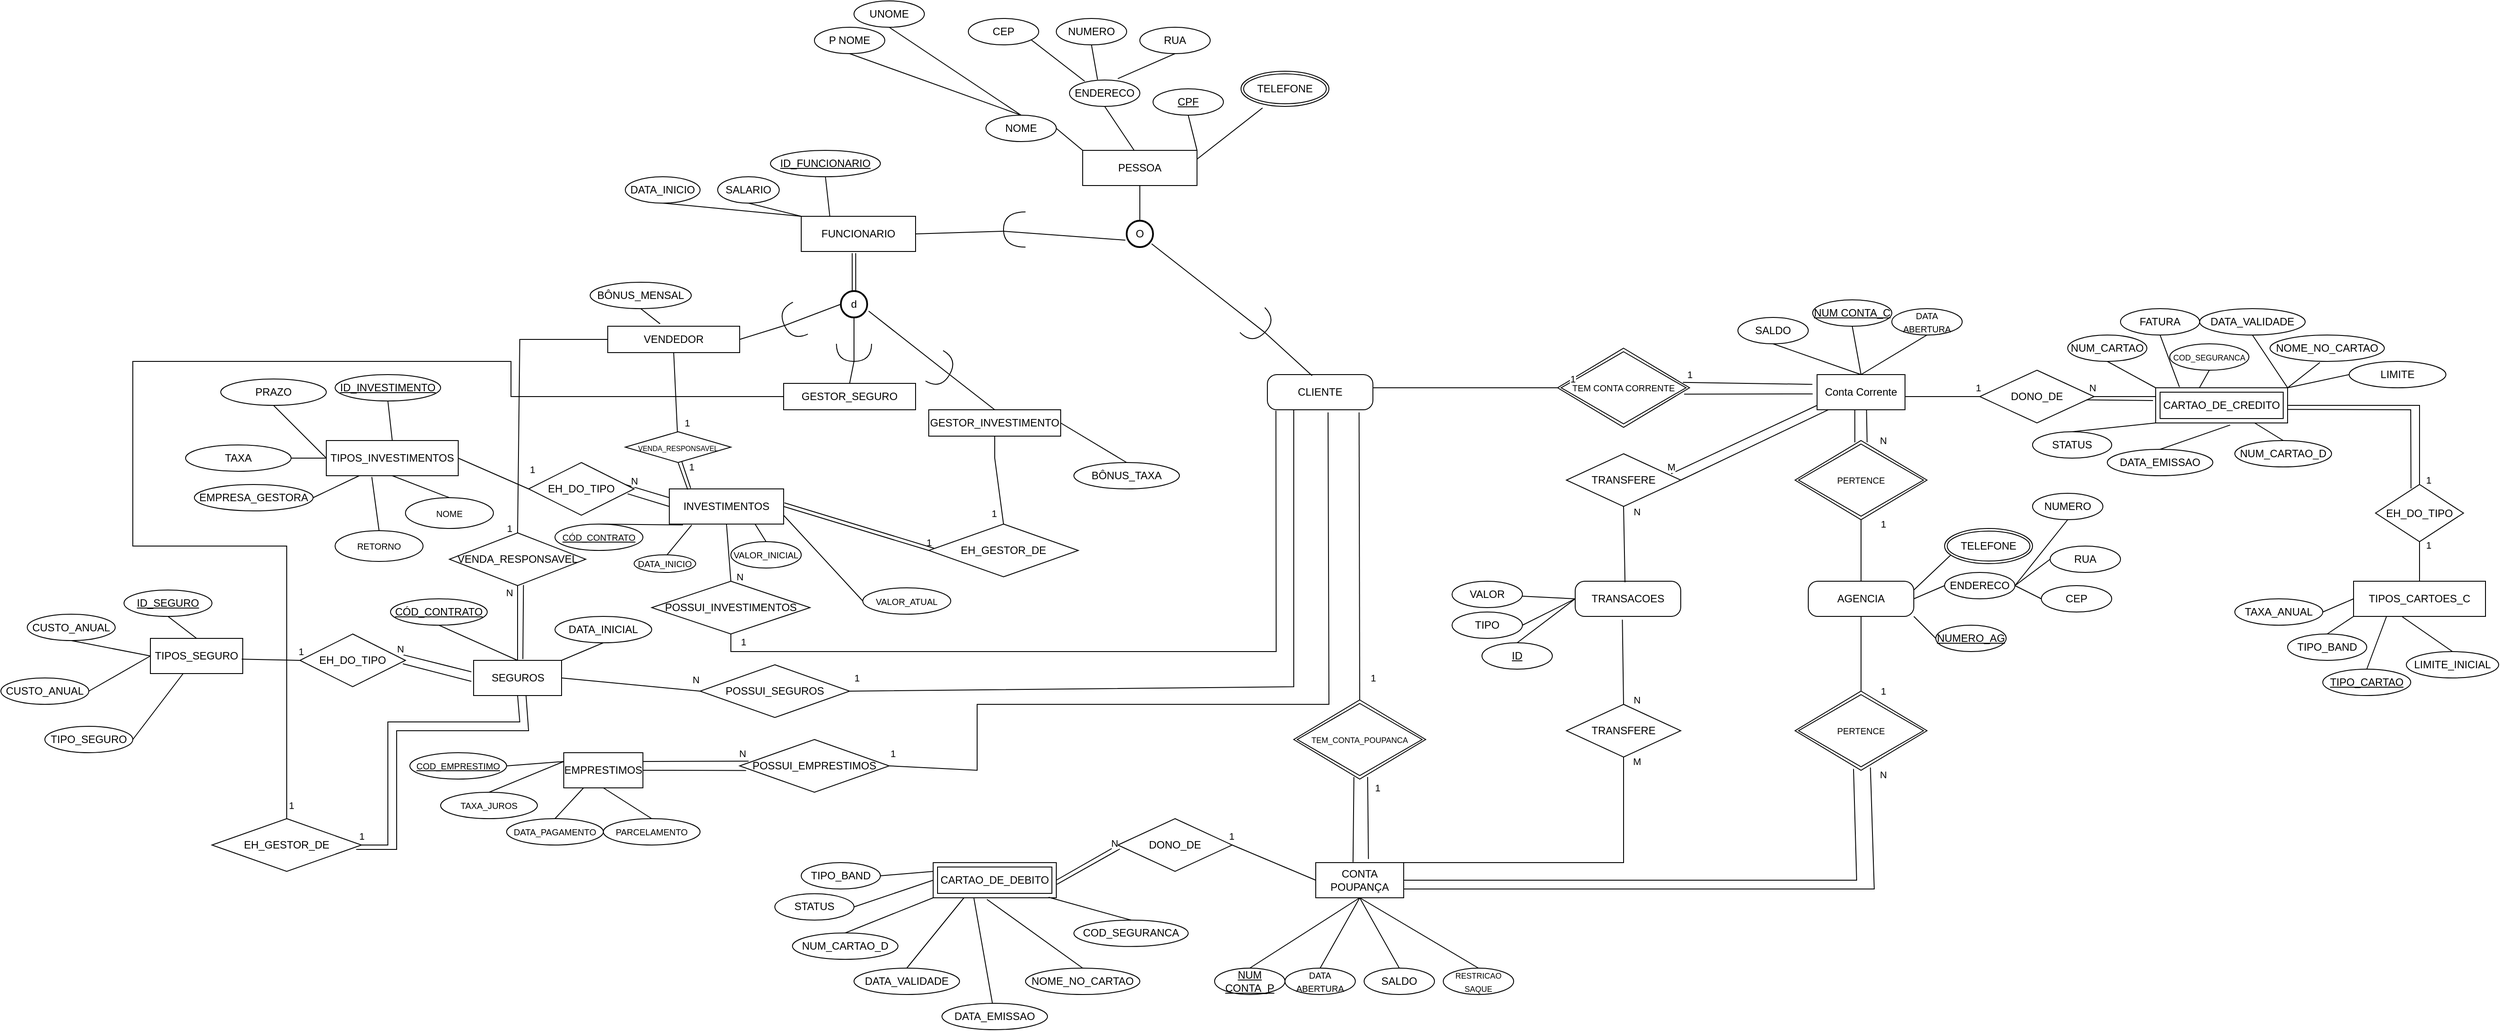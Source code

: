 <mxfile version="22.0.6" type="device">
  <diagram name="Página-1" id="POQHsENz2hvb2r6ufpSw">
    <mxGraphModel dx="3332" dy="2147" grid="1" gridSize="10" guides="1" tooltips="1" connect="1" arrows="1" fold="1" page="1" pageScale="1" pageWidth="827" pageHeight="1169" math="0" shadow="0">
      <root>
        <mxCell id="0" />
        <mxCell id="1" parent="0" />
        <mxCell id="y3Y6H-X3qQzjZ2dYzm8i-1" value="CLIENTE" style="rounded=1;whiteSpace=wrap;html=1;arcSize=27;" parent="1" vertex="1">
          <mxGeometry x="170" y="125" width="120" height="40" as="geometry" />
        </mxCell>
        <mxCell id="y3Y6H-X3qQzjZ2dYzm8i-2" value="" style="endArrow=none;html=1;rounded=0;entryX=1;entryY=0.25;entryDx=0;entryDy=0;exitX=0.245;exitY=1.044;exitDx=0;exitDy=0;exitPerimeter=0;" parent="1" source="BF22gdORD3tfmSY-qZLE-30" target="CzmuyPAignQkNYChFBfo-2" edge="1">
          <mxGeometry width="50" height="50" relative="1" as="geometry">
            <mxPoint x="260" y="250" as="sourcePoint" />
            <mxPoint x="410" y="380" as="targetPoint" />
          </mxGeometry>
        </mxCell>
        <mxCell id="y3Y6H-X3qQzjZ2dYzm8i-4" value="" style="endArrow=none;html=1;rounded=0;exitX=0;exitY=0;exitDx=0;exitDy=0;entryX=1;entryY=0.5;entryDx=0;entryDy=0;" parent="1" source="CzmuyPAignQkNYChFBfo-2" target="y3Y6H-X3qQzjZ2dYzm8i-8" edge="1">
          <mxGeometry width="50" height="50" relative="1" as="geometry">
            <mxPoint x="210" y="280" as="sourcePoint" />
            <mxPoint x="150" y="260" as="targetPoint" />
          </mxGeometry>
        </mxCell>
        <mxCell id="y3Y6H-X3qQzjZ2dYzm8i-5" value="" style="endArrow=none;html=1;rounded=0;exitX=1;exitY=0;exitDx=0;exitDy=0;entryX=0.5;entryY=1;entryDx=0;entryDy=0;" parent="1" source="CzmuyPAignQkNYChFBfo-2" target="y3Y6H-X3qQzjZ2dYzm8i-9" edge="1">
          <mxGeometry width="50" height="50" relative="1" as="geometry">
            <mxPoint x="220" y="290" as="sourcePoint" />
            <mxPoint x="100" y="290" as="targetPoint" />
          </mxGeometry>
        </mxCell>
        <mxCell id="y3Y6H-X3qQzjZ2dYzm8i-8" value="NOME" style="ellipse;whiteSpace=wrap;html=1;" parent="1" vertex="1">
          <mxGeometry x="-150" y="-170" width="80" height="30" as="geometry" />
        </mxCell>
        <mxCell id="y3Y6H-X3qQzjZ2dYzm8i-9" value="&lt;u&gt;CPF&lt;/u&gt;" style="ellipse;whiteSpace=wrap;html=1;" parent="1" vertex="1">
          <mxGeometry x="40" y="-200" width="80" height="30" as="geometry" />
        </mxCell>
        <mxCell id="y3Y6H-X3qQzjZ2dYzm8i-10" value="" style="endArrow=none;html=1;rounded=0;exitX=0.454;exitY=0.018;exitDx=0;exitDy=0;entryX=0.5;entryY=1;entryDx=0;entryDy=0;exitPerimeter=0;" parent="1" source="CzmuyPAignQkNYChFBfo-2" target="y3Y6H-X3qQzjZ2dYzm8i-11" edge="1">
          <mxGeometry width="50" height="50" relative="1" as="geometry">
            <mxPoint x="150" y="330" as="sourcePoint" />
            <mxPoint x="20" y="320" as="targetPoint" />
          </mxGeometry>
        </mxCell>
        <mxCell id="y3Y6H-X3qQzjZ2dYzm8i-11" value="ENDERECO" style="ellipse;whiteSpace=wrap;html=1;" parent="1" vertex="1">
          <mxGeometry x="-55" y="-210" width="80" height="30" as="geometry" />
        </mxCell>
        <mxCell id="y3Y6H-X3qQzjZ2dYzm8i-14" value="RUA" style="ellipse;whiteSpace=wrap;html=1;" parent="1" vertex="1">
          <mxGeometry x="25" y="-270" width="80" height="30" as="geometry" />
        </mxCell>
        <mxCell id="y3Y6H-X3qQzjZ2dYzm8i-15" value="" style="endArrow=none;html=1;rounded=0;exitX=0.5;exitY=1;exitDx=0;exitDy=0;entryX=0.687;entryY=-0.053;entryDx=0;entryDy=0;entryPerimeter=0;" parent="1" source="y3Y6H-X3qQzjZ2dYzm8i-14" target="y3Y6H-X3qQzjZ2dYzm8i-11" edge="1">
          <mxGeometry width="50" height="50" relative="1" as="geometry">
            <mxPoint x="180" y="330" as="sourcePoint" />
            <mxPoint x="120" y="320" as="targetPoint" />
          </mxGeometry>
        </mxCell>
        <mxCell id="y3Y6H-X3qQzjZ2dYzm8i-16" value="NUMERO" style="ellipse;whiteSpace=wrap;html=1;" parent="1" vertex="1">
          <mxGeometry x="-70" y="-280" width="80" height="30" as="geometry" />
        </mxCell>
        <mxCell id="y3Y6H-X3qQzjZ2dYzm8i-17" value="" style="endArrow=none;html=1;rounded=0;exitX=0.5;exitY=1;exitDx=0;exitDy=0;entryX=0.399;entryY=-0.016;entryDx=0;entryDy=0;entryPerimeter=0;" parent="1" source="y3Y6H-X3qQzjZ2dYzm8i-16" target="y3Y6H-X3qQzjZ2dYzm8i-11" edge="1">
          <mxGeometry width="50" height="50" relative="1" as="geometry">
            <mxPoint x="70" y="405" as="sourcePoint" />
            <mxPoint x="70" y="300.0" as="targetPoint" />
            <Array as="points" />
          </mxGeometry>
        </mxCell>
        <mxCell id="y3Y6H-X3qQzjZ2dYzm8i-18" value="" style="endArrow=none;html=1;rounded=0;entryX=0.216;entryY=0.047;entryDx=0;entryDy=0;entryPerimeter=0;exitX=0.5;exitY=0;exitDx=0;exitDy=0;" parent="1" source="y3Y6H-X3qQzjZ2dYzm8i-19" target="y3Y6H-X3qQzjZ2dYzm8i-11" edge="1">
          <mxGeometry width="50" height="50" relative="1" as="geometry">
            <mxPoint x="-20" y="340" as="sourcePoint" />
            <mxPoint x="70" y="310" as="targetPoint" />
            <Array as="points" />
          </mxGeometry>
        </mxCell>
        <mxCell id="y3Y6H-X3qQzjZ2dYzm8i-19" value="CEP" style="ellipse;whiteSpace=wrap;html=1;" parent="1" vertex="1">
          <mxGeometry x="-170" y="-280" width="80" height="30" as="geometry" />
        </mxCell>
        <mxCell id="y3Y6H-X3qQzjZ2dYzm8i-20" value="" style="endArrow=none;html=1;rounded=0;entryX=0.5;entryY=0;entryDx=0;entryDy=0;exitX=0.5;exitY=1;exitDx=0;exitDy=0;" parent="1" source="y3Y6H-X3qQzjZ2dYzm8i-21" target="y3Y6H-X3qQzjZ2dYzm8i-8" edge="1">
          <mxGeometry width="50" height="50" relative="1" as="geometry">
            <mxPoint x="110" y="180" as="sourcePoint" />
            <mxPoint x="180" y="230" as="targetPoint" />
          </mxGeometry>
        </mxCell>
        <mxCell id="y3Y6H-X3qQzjZ2dYzm8i-21" value="P NOME" style="ellipse;whiteSpace=wrap;html=1;" parent="1" vertex="1">
          <mxGeometry x="-345" y="-270" width="80" height="30" as="geometry" />
        </mxCell>
        <mxCell id="y3Y6H-X3qQzjZ2dYzm8i-22" value="" style="endArrow=none;html=1;rounded=0;exitX=0.5;exitY=0;exitDx=0;exitDy=0;entryX=0.5;entryY=1;entryDx=0;entryDy=0;" parent="1" source="y3Y6H-X3qQzjZ2dYzm8i-8" target="y3Y6H-X3qQzjZ2dYzm8i-23" edge="1">
          <mxGeometry width="50" height="50" relative="1" as="geometry">
            <mxPoint x="140" y="190" as="sourcePoint" />
            <mxPoint x="200" y="170" as="targetPoint" />
          </mxGeometry>
        </mxCell>
        <mxCell id="y3Y6H-X3qQzjZ2dYzm8i-23" value="UNOME" style="ellipse;whiteSpace=wrap;html=1;" parent="1" vertex="1">
          <mxGeometry x="-300" y="-300" width="80" height="30" as="geometry" />
        </mxCell>
        <mxCell id="y3Y6H-X3qQzjZ2dYzm8i-27" value="&lt;font style=&quot;font-size: 9px;&quot;&gt;TEM_CONTA_POUPANCA&lt;/font&gt;" style="shape=rhombus;double=1;perimeter=rhombusPerimeter;whiteSpace=wrap;html=1;align=center;rounded=0;strokeColor=default;verticalAlign=middle;fontFamily=Helvetica;fontSize=12;fontColor=default;fillColor=default;" parent="1" vertex="1">
          <mxGeometry x="200" y="495" width="150" height="90" as="geometry" />
        </mxCell>
        <mxCell id="y3Y6H-X3qQzjZ2dYzm8i-28" value="&lt;font size=&quot;1&quot;&gt;PERTENCE&lt;/font&gt;" style="shape=rhombus;double=1;perimeter=rhombusPerimeter;whiteSpace=wrap;html=1;align=center;rounded=0;strokeColor=default;verticalAlign=middle;fontFamily=Helvetica;fontSize=12;fontColor=default;fillColor=default;" parent="1" vertex="1">
          <mxGeometry x="770" y="485" width="150" height="90" as="geometry" />
        </mxCell>
        <mxCell id="y3Y6H-X3qQzjZ2dYzm8i-32" value="" style="endArrow=none;html=1;rounded=0;fontFamily=Helvetica;fontSize=12;fontColor=default;entryX=0.56;entryY=0.973;entryDx=0;entryDy=0;entryPerimeter=0;exitX=0.599;exitY=-0.103;exitDx=0;exitDy=0;exitPerimeter=0;" parent="1" source="BF22gdORD3tfmSY-qZLE-32" target="y3Y6H-X3qQzjZ2dYzm8i-27" edge="1">
          <mxGeometry width="50" height="50" relative="1" as="geometry">
            <mxPoint x="284" y="679.48" as="sourcePoint" />
            <mxPoint x="410" y="470" as="targetPoint" />
          </mxGeometry>
        </mxCell>
        <mxCell id="BF22gdORD3tfmSY-qZLE-4" value="1" style="edgeLabel;html=1;align=center;verticalAlign=middle;resizable=0;points=[];" parent="y3Y6H-X3qQzjZ2dYzm8i-32" vertex="1" connectable="0">
          <mxGeometry x="0.658" y="-2" relative="1" as="geometry">
            <mxPoint x="9" y="-4" as="offset" />
          </mxGeometry>
        </mxCell>
        <mxCell id="y3Y6H-X3qQzjZ2dYzm8i-33" value="" style="endArrow=none;html=1;rounded=0;fontFamily=Helvetica;fontSize=12;fontColor=default;entryX=0.456;entryY=0.973;entryDx=0;entryDy=0;entryPerimeter=0;exitX=0.424;exitY=-0.015;exitDx=0;exitDy=0;exitPerimeter=0;" parent="1" source="BF22gdORD3tfmSY-qZLE-32" target="y3Y6H-X3qQzjZ2dYzm8i-27" edge="1">
          <mxGeometry width="50" height="50" relative="1" as="geometry">
            <mxPoint x="269.2" y="680.2" as="sourcePoint" />
            <mxPoint x="59" y="568" as="targetPoint" />
          </mxGeometry>
        </mxCell>
        <mxCell id="y3Y6H-X3qQzjZ2dYzm8i-35" value="" style="endArrow=none;html=1;rounded=0;fontFamily=Helvetica;fontSize=12;fontColor=default;exitX=1;exitY=0.5;exitDx=0;exitDy=0;entryX=0.443;entryY=0.982;entryDx=0;entryDy=0;entryPerimeter=0;" parent="1" source="BF22gdORD3tfmSY-qZLE-32" target="y3Y6H-X3qQzjZ2dYzm8i-28" edge="1">
          <mxGeometry width="50" height="50" relative="1" as="geometry">
            <mxPoint x="325" y="700" as="sourcePoint" />
            <mxPoint x="850" y="660" as="targetPoint" />
            <Array as="points">
              <mxPoint x="840" y="700" />
            </Array>
          </mxGeometry>
        </mxCell>
        <mxCell id="BF22gdORD3tfmSY-qZLE-7" value="N" style="edgeLabel;html=1;align=center;verticalAlign=middle;resizable=0;points=[];" parent="y3Y6H-X3qQzjZ2dYzm8i-35" vertex="1" connectable="0">
          <mxGeometry x="0.961" y="1" relative="1" as="geometry">
            <mxPoint x="34" y="-6" as="offset" />
          </mxGeometry>
        </mxCell>
        <mxCell id="y3Y6H-X3qQzjZ2dYzm8i-36" value="" style="endArrow=none;html=1;rounded=0;fontFamily=Helvetica;fontSize=12;fontColor=default;exitX=1;exitY=0.75;exitDx=0;exitDy=0;entryX=0.571;entryY=0.965;entryDx=0;entryDy=0;entryPerimeter=0;" parent="1" source="BF22gdORD3tfmSY-qZLE-32" target="y3Y6H-X3qQzjZ2dYzm8i-28" edge="1">
          <mxGeometry width="50" height="50" relative="1" as="geometry">
            <mxPoint x="325" y="710" as="sourcePoint" />
            <mxPoint x="855" y="570" as="targetPoint" />
            <Array as="points">
              <mxPoint x="860" y="710" />
            </Array>
          </mxGeometry>
        </mxCell>
        <mxCell id="y3Y6H-X3qQzjZ2dYzm8i-37" value="AGENCIA" style="rounded=1;whiteSpace=wrap;html=1;arcSize=27;" parent="1" vertex="1">
          <mxGeometry x="785" y="360" width="120" height="40" as="geometry" />
        </mxCell>
        <mxCell id="y3Y6H-X3qQzjZ2dYzm8i-38" value="" style="endArrow=none;html=1;rounded=0;fontFamily=Helvetica;fontSize=12;fontColor=default;entryX=0.5;entryY=1;entryDx=0;entryDy=0;exitX=0.5;exitY=0;exitDx=0;exitDy=0;" parent="1" source="y3Y6H-X3qQzjZ2dYzm8i-28" target="y3Y6H-X3qQzjZ2dYzm8i-37" edge="1">
          <mxGeometry width="50" height="50" relative="1" as="geometry">
            <mxPoint x="660" y="430" as="sourcePoint" />
            <mxPoint x="710" y="380" as="targetPoint" />
          </mxGeometry>
        </mxCell>
        <mxCell id="BF22gdORD3tfmSY-qZLE-8" value="1" style="edgeLabel;html=1;align=center;verticalAlign=middle;resizable=0;points=[];" parent="y3Y6H-X3qQzjZ2dYzm8i-38" vertex="1" connectable="0">
          <mxGeometry x="-0.645" y="1" relative="1" as="geometry">
            <mxPoint x="26" y="15" as="offset" />
          </mxGeometry>
        </mxCell>
        <mxCell id="y3Y6H-X3qQzjZ2dYzm8i-39" value="&lt;u&gt;NUMERO_AG&lt;/u&gt;" style="ellipse;whiteSpace=wrap;html=1;" parent="1" vertex="1">
          <mxGeometry x="930" y="410" width="80" height="30" as="geometry" />
        </mxCell>
        <mxCell id="y3Y6H-X3qQzjZ2dYzm8i-40" value="" style="endArrow=none;html=1;rounded=0;fontFamily=Helvetica;fontSize=12;fontColor=default;entryX=0;entryY=0.5;entryDx=0;entryDy=0;exitX=1;exitY=1;exitDx=0;exitDy=0;" parent="1" source="y3Y6H-X3qQzjZ2dYzm8i-37" target="y3Y6H-X3qQzjZ2dYzm8i-39" edge="1">
          <mxGeometry width="50" height="50" relative="1" as="geometry">
            <mxPoint x="660" y="430" as="sourcePoint" />
            <mxPoint x="710" y="380" as="targetPoint" />
          </mxGeometry>
        </mxCell>
        <mxCell id="y3Y6H-X3qQzjZ2dYzm8i-41" value="ENDERECO" style="ellipse;whiteSpace=wrap;html=1;" parent="1" vertex="1">
          <mxGeometry x="940" y="350" width="80" height="30" as="geometry" />
        </mxCell>
        <mxCell id="y3Y6H-X3qQzjZ2dYzm8i-42" value="" style="endArrow=none;html=1;rounded=0;fontFamily=Helvetica;fontSize=12;fontColor=default;entryX=0;entryY=0.5;entryDx=0;entryDy=0;exitX=1;exitY=0.5;exitDx=0;exitDy=0;" parent="1" source="y3Y6H-X3qQzjZ2dYzm8i-37" target="y3Y6H-X3qQzjZ2dYzm8i-41" edge="1">
          <mxGeometry width="50" height="50" relative="1" as="geometry">
            <mxPoint x="660" y="430" as="sourcePoint" />
            <mxPoint x="710" y="380" as="targetPoint" />
          </mxGeometry>
        </mxCell>
        <mxCell id="y3Y6H-X3qQzjZ2dYzm8i-43" value="RUA" style="ellipse;whiteSpace=wrap;html=1;" parent="1" vertex="1">
          <mxGeometry x="1060" y="320" width="80" height="30" as="geometry" />
        </mxCell>
        <mxCell id="y3Y6H-X3qQzjZ2dYzm8i-44" value="NUMERO" style="ellipse;whiteSpace=wrap;html=1;" parent="1" vertex="1">
          <mxGeometry x="1040" y="260" width="80" height="30" as="geometry" />
        </mxCell>
        <mxCell id="y3Y6H-X3qQzjZ2dYzm8i-45" value="CEP" style="ellipse;whiteSpace=wrap;html=1;" parent="1" vertex="1">
          <mxGeometry x="1050" y="365" width="80" height="30" as="geometry" />
        </mxCell>
        <mxCell id="y3Y6H-X3qQzjZ2dYzm8i-46" value="" style="endArrow=none;html=1;rounded=0;fontFamily=Helvetica;fontSize=12;fontColor=default;entryX=0.5;entryY=1;entryDx=0;entryDy=0;exitX=1;exitY=0.5;exitDx=0;exitDy=0;" parent="1" source="y3Y6H-X3qQzjZ2dYzm8i-41" target="y3Y6H-X3qQzjZ2dYzm8i-44" edge="1">
          <mxGeometry width="50" height="50" relative="1" as="geometry">
            <mxPoint x="1040" y="430" as="sourcePoint" />
            <mxPoint x="1090" y="380" as="targetPoint" />
          </mxGeometry>
        </mxCell>
        <mxCell id="y3Y6H-X3qQzjZ2dYzm8i-47" value="" style="endArrow=none;html=1;rounded=0;fontFamily=Helvetica;fontSize=12;fontColor=default;entryX=1;entryY=0.5;entryDx=0;entryDy=0;exitX=0;exitY=0.5;exitDx=0;exitDy=0;" parent="1" source="y3Y6H-X3qQzjZ2dYzm8i-43" target="y3Y6H-X3qQzjZ2dYzm8i-41" edge="1">
          <mxGeometry width="50" height="50" relative="1" as="geometry">
            <mxPoint x="1040" y="430" as="sourcePoint" />
            <mxPoint x="1090" y="380" as="targetPoint" />
          </mxGeometry>
        </mxCell>
        <mxCell id="y3Y6H-X3qQzjZ2dYzm8i-48" value="" style="endArrow=none;html=1;rounded=0;fontFamily=Helvetica;fontSize=12;fontColor=default;entryX=1;entryY=0.5;entryDx=0;entryDy=0;exitX=0;exitY=0.5;exitDx=0;exitDy=0;" parent="1" source="y3Y6H-X3qQzjZ2dYzm8i-45" target="y3Y6H-X3qQzjZ2dYzm8i-41" edge="1">
          <mxGeometry width="50" height="50" relative="1" as="geometry">
            <mxPoint x="1070" y="275" as="sourcePoint" />
            <mxPoint x="1040" y="285" as="targetPoint" />
          </mxGeometry>
        </mxCell>
        <mxCell id="y3Y6H-X3qQzjZ2dYzm8i-49" value="" style="endArrow=none;html=1;rounded=0;fontFamily=Helvetica;fontSize=12;fontColor=default;entryX=1;entryY=0.25;entryDx=0;entryDy=0;exitX=0.066;exitY=0.765;exitDx=0;exitDy=0;exitPerimeter=0;" parent="1" source="BF22gdORD3tfmSY-qZLE-29" target="y3Y6H-X3qQzjZ2dYzm8i-37" edge="1">
          <mxGeometry width="50" height="50" relative="1" as="geometry">
            <mxPoint x="945" y="335" as="sourcePoint" />
            <mxPoint x="1090" y="380" as="targetPoint" />
          </mxGeometry>
        </mxCell>
        <mxCell id="y3Y6H-X3qQzjZ2dYzm8i-52" value="&lt;font size=&quot;1&quot;&gt;PERTENCE&lt;/font&gt;" style="shape=rhombus;double=1;perimeter=rhombusPerimeter;whiteSpace=wrap;html=1;align=center;rounded=0;strokeColor=default;verticalAlign=middle;fontFamily=Helvetica;fontSize=12;fontColor=default;fillColor=default;" parent="1" vertex="1">
          <mxGeometry x="770" y="200" width="150" height="90" as="geometry" />
        </mxCell>
        <mxCell id="y3Y6H-X3qQzjZ2dYzm8i-53" value="" style="endArrow=none;html=1;rounded=0;fontFamily=Helvetica;fontSize=12;fontColor=default;entryX=0.5;entryY=0;entryDx=0;entryDy=0;" parent="1" target="y3Y6H-X3qQzjZ2dYzm8i-37" edge="1">
          <mxGeometry width="50" height="50" relative="1" as="geometry">
            <mxPoint x="845" y="290" as="sourcePoint" />
            <mxPoint x="690" y="380" as="targetPoint" />
          </mxGeometry>
        </mxCell>
        <mxCell id="BF22gdORD3tfmSY-qZLE-9" value="1" style="edgeLabel;html=1;align=center;verticalAlign=middle;resizable=0;points=[];" parent="y3Y6H-X3qQzjZ2dYzm8i-53" vertex="1" connectable="0">
          <mxGeometry x="-0.631" y="-1" relative="1" as="geometry">
            <mxPoint x="26" y="-8" as="offset" />
          </mxGeometry>
        </mxCell>
        <mxCell id="y3Y6H-X3qQzjZ2dYzm8i-56" value="" style="endArrow=none;html=1;rounded=0;fontFamily=Helvetica;fontSize=12;fontColor=default;entryX=0.429;entryY=1;entryDx=0;entryDy=0;entryPerimeter=0;exitX=0.453;exitY=0.023;exitDx=0;exitDy=0;exitPerimeter=0;" parent="1" source="y3Y6H-X3qQzjZ2dYzm8i-52" edge="1">
          <mxGeometry width="50" height="50" relative="1" as="geometry">
            <mxPoint x="640" y="230" as="sourcePoint" />
            <mxPoint x="837.9" y="160" as="targetPoint" />
          </mxGeometry>
        </mxCell>
        <mxCell id="y3Y6H-X3qQzjZ2dYzm8i-57" value="" style="endArrow=none;html=1;rounded=0;fontFamily=Helvetica;fontSize=12;fontColor=default;entryX=0.562;entryY=1.079;entryDx=0;entryDy=0;exitX=0.546;exitY=0.023;exitDx=0;exitDy=0;exitPerimeter=0;entryPerimeter=0;" parent="1" source="y3Y6H-X3qQzjZ2dYzm8i-52" edge="1">
          <mxGeometry width="50" height="50" relative="1" as="geometry">
            <mxPoint x="640" y="230" as="sourcePoint" />
            <mxPoint x="851.2" y="163.16" as="targetPoint" />
          </mxGeometry>
        </mxCell>
        <mxCell id="BF22gdORD3tfmSY-qZLE-10" value="N" style="edgeLabel;html=1;align=center;verticalAlign=middle;resizable=0;points=[];" parent="y3Y6H-X3qQzjZ2dYzm8i-57" vertex="1" connectable="0">
          <mxGeometry x="-0.375" relative="1" as="geometry">
            <mxPoint x="18" y="10" as="offset" />
          </mxGeometry>
        </mxCell>
        <mxCell id="y3Y6H-X3qQzjZ2dYzm8i-58" value="" style="endArrow=none;html=1;rounded=0;fontFamily=Helvetica;fontSize=12;fontColor=default;entryX=0.5;entryY=0;entryDx=0;entryDy=0;exitX=0.5;exitY=1;exitDx=0;exitDy=0;" parent="1" source="y3Y6H-X3qQzjZ2dYzm8i-69" target="BF22gdORD3tfmSY-qZLE-123" edge="1">
          <mxGeometry width="50" height="50" relative="1" as="geometry">
            <mxPoint x="880" y="90" as="sourcePoint" />
            <mxPoint x="845" y="120" as="targetPoint" />
          </mxGeometry>
        </mxCell>
        <mxCell id="y3Y6H-X3qQzjZ2dYzm8i-59" value="&lt;font style=&quot;font-size: 10px;&quot;&gt;DATA ABERTURA&lt;/font&gt;" style="ellipse;whiteSpace=wrap;html=1;" parent="1" vertex="1">
          <mxGeometry x="190" y="800" width="80" height="30" as="geometry" />
        </mxCell>
        <mxCell id="y3Y6H-X3qQzjZ2dYzm8i-60" value="SALDO" style="ellipse;whiteSpace=wrap;html=1;" parent="1" vertex="1">
          <mxGeometry x="280" y="800" width="80" height="30" as="geometry" />
        </mxCell>
        <mxCell id="y3Y6H-X3qQzjZ2dYzm8i-61" value="&lt;u&gt;NUM CONTA_P&lt;/u&gt;" style="ellipse;whiteSpace=wrap;html=1;" parent="1" vertex="1">
          <mxGeometry x="110" y="800" width="80" height="30" as="geometry" />
        </mxCell>
        <mxCell id="y3Y6H-X3qQzjZ2dYzm8i-62" value="&lt;font style=&quot;font-size: 9px;&quot;&gt;RESTRICAO SAQUE&lt;/font&gt;" style="ellipse;whiteSpace=wrap;html=1;" parent="1" vertex="1">
          <mxGeometry x="370" y="800" width="80" height="30" as="geometry" />
        </mxCell>
        <mxCell id="y3Y6H-X3qQzjZ2dYzm8i-63" value="" style="endArrow=none;html=1;rounded=0;fontFamily=Helvetica;fontSize=12;fontColor=default;exitX=0.5;exitY=0;exitDx=0;exitDy=0;entryX=0.5;entryY=1;entryDx=0;entryDy=0;" parent="1" source="y3Y6H-X3qQzjZ2dYzm8i-61" target="BF22gdORD3tfmSY-qZLE-32" edge="1">
          <mxGeometry width="50" height="50" relative="1" as="geometry">
            <mxPoint x="640" y="600" as="sourcePoint" />
            <mxPoint x="275" y="720" as="targetPoint" />
          </mxGeometry>
        </mxCell>
        <mxCell id="y3Y6H-X3qQzjZ2dYzm8i-64" value="" style="endArrow=none;html=1;rounded=0;fontFamily=Helvetica;fontSize=12;fontColor=default;exitX=0.5;exitY=0;exitDx=0;exitDy=0;entryX=0.5;entryY=1;entryDx=0;entryDy=0;" parent="1" source="y3Y6H-X3qQzjZ2dYzm8i-59" target="BF22gdORD3tfmSY-qZLE-32" edge="1">
          <mxGeometry width="50" height="50" relative="1" as="geometry">
            <mxPoint x="470" y="750" as="sourcePoint" />
            <mxPoint x="275" y="720" as="targetPoint" />
          </mxGeometry>
        </mxCell>
        <mxCell id="y3Y6H-X3qQzjZ2dYzm8i-65" value="" style="endArrow=none;html=1;rounded=0;fontFamily=Helvetica;fontSize=12;fontColor=default;exitX=0.5;exitY=0;exitDx=0;exitDy=0;entryX=0.5;entryY=1;entryDx=0;entryDy=0;" parent="1" source="y3Y6H-X3qQzjZ2dYzm8i-60" target="BF22gdORD3tfmSY-qZLE-32" edge="1">
          <mxGeometry width="50" height="50" relative="1" as="geometry">
            <mxPoint x="560" y="750" as="sourcePoint" />
            <mxPoint x="275" y="720" as="targetPoint" />
          </mxGeometry>
        </mxCell>
        <mxCell id="y3Y6H-X3qQzjZ2dYzm8i-66" value="" style="endArrow=none;html=1;rounded=0;fontFamily=Helvetica;fontSize=12;fontColor=default;exitX=0.5;exitY=0;exitDx=0;exitDy=0;entryX=0.5;entryY=1;entryDx=0;entryDy=0;" parent="1" source="y3Y6H-X3qQzjZ2dYzm8i-62" target="BF22gdORD3tfmSY-qZLE-32" edge="1">
          <mxGeometry width="50" height="50" relative="1" as="geometry">
            <mxPoint x="655" y="750" as="sourcePoint" />
            <mxPoint x="275" y="720" as="targetPoint" />
          </mxGeometry>
        </mxCell>
        <mxCell id="y3Y6H-X3qQzjZ2dYzm8i-67" value="&lt;font style=&quot;font-size: 10px;&quot;&gt;DATA ABERTURA&lt;/font&gt;" style="ellipse;whiteSpace=wrap;html=1;" parent="1" vertex="1">
          <mxGeometry x="880" y="50" width="80" height="30" as="geometry" />
        </mxCell>
        <mxCell id="y3Y6H-X3qQzjZ2dYzm8i-69" value="&lt;u&gt;NUM CONTA_C&lt;/u&gt;" style="ellipse;whiteSpace=wrap;html=1;" parent="1" vertex="1">
          <mxGeometry x="790" y="40" width="90" height="30" as="geometry" />
        </mxCell>
        <mxCell id="y3Y6H-X3qQzjZ2dYzm8i-70" value="" style="endArrow=none;html=1;rounded=0;fontFamily=Helvetica;fontSize=12;fontColor=default;entryX=0.5;entryY=0;entryDx=0;entryDy=0;exitX=0.5;exitY=1;exitDx=0;exitDy=0;" parent="1" source="y3Y6H-X3qQzjZ2dYzm8i-67" target="BF22gdORD3tfmSY-qZLE-123" edge="1">
          <mxGeometry width="50" height="50" relative="1" as="geometry">
            <mxPoint x="855" y="80" as="sourcePoint" />
            <mxPoint x="845" y="120" as="targetPoint" />
            <Array as="points" />
          </mxGeometry>
        </mxCell>
        <mxCell id="y3Y6H-X3qQzjZ2dYzm8i-72" value="SALDO" style="ellipse;whiteSpace=wrap;html=1;" parent="1" vertex="1">
          <mxGeometry x="705" y="60" width="80" height="30" as="geometry" />
        </mxCell>
        <mxCell id="y3Y6H-X3qQzjZ2dYzm8i-73" value="" style="endArrow=none;html=1;rounded=0;fontFamily=Helvetica;fontSize=12;fontColor=default;exitX=0.5;exitY=1;exitDx=0;exitDy=0;entryX=0.5;entryY=0;entryDx=0;entryDy=0;" parent="1" source="y3Y6H-X3qQzjZ2dYzm8i-72" target="BF22gdORD3tfmSY-qZLE-123" edge="1">
          <mxGeometry width="50" height="50" relative="1" as="geometry">
            <mxPoint x="855" y="80" as="sourcePoint" />
            <mxPoint x="845" y="120" as="targetPoint" />
          </mxGeometry>
        </mxCell>
        <mxCell id="y3Y6H-X3qQzjZ2dYzm8i-74" value="&lt;font size=&quot;1&quot;&gt;TEM CONTA CORRENTE&lt;/font&gt;" style="shape=rhombus;double=1;perimeter=rhombusPerimeter;whiteSpace=wrap;html=1;align=center;rounded=0;strokeColor=default;verticalAlign=middle;fontFamily=Helvetica;fontSize=12;fontColor=default;fillColor=default;" parent="1" vertex="1">
          <mxGeometry x="500" y="95" width="150" height="90" as="geometry" />
        </mxCell>
        <mxCell id="y3Y6H-X3qQzjZ2dYzm8i-75" value="" style="endArrow=none;html=1;rounded=0;fontFamily=Helvetica;fontSize=12;fontColor=default;exitX=0.959;exitY=0.58;exitDx=0;exitDy=0;exitPerimeter=0;" parent="1" source="y3Y6H-X3qQzjZ2dYzm8i-74" edge="1">
          <mxGeometry width="50" height="50" relative="1" as="geometry">
            <mxPoint x="640" y="240" as="sourcePoint" />
            <mxPoint x="790" y="147" as="targetPoint" />
          </mxGeometry>
        </mxCell>
        <mxCell id="y3Y6H-X3qQzjZ2dYzm8i-77" value="" style="endArrow=none;html=1;rounded=0;fontFamily=Helvetica;fontSize=12;fontColor=default;exitX=0.949;exitY=0.432;exitDx=0;exitDy=0;exitPerimeter=0;entryX=-0.053;entryY=0.403;entryDx=0;entryDy=0;entryPerimeter=0;" parent="1" source="y3Y6H-X3qQzjZ2dYzm8i-74" edge="1">
          <mxGeometry width="50" height="50" relative="1" as="geometry">
            <mxPoint x="654" y="157" as="sourcePoint" />
            <mxPoint x="789.7" y="136.12" as="targetPoint" />
          </mxGeometry>
        </mxCell>
        <mxCell id="BF22gdORD3tfmSY-qZLE-18" value="1" style="edgeLabel;html=1;align=center;verticalAlign=middle;resizable=0;points=[];" parent="y3Y6H-X3qQzjZ2dYzm8i-77" vertex="1" connectable="0">
          <mxGeometry x="-0.814" y="1" relative="1" as="geometry">
            <mxPoint x="-6" y="-8" as="offset" />
          </mxGeometry>
        </mxCell>
        <mxCell id="y3Y6H-X3qQzjZ2dYzm8i-78" value="" style="endArrow=none;html=1;rounded=0;fontFamily=Helvetica;fontSize=12;fontColor=default;exitX=1;exitY=0.5;exitDx=0;exitDy=0;entryX=0;entryY=0.5;entryDx=0;entryDy=0;" parent="1" source="y3Y6H-X3qQzjZ2dYzm8i-1" target="y3Y6H-X3qQzjZ2dYzm8i-74" edge="1">
          <mxGeometry width="50" height="50" relative="1" as="geometry">
            <mxPoint x="500" y="320" as="sourcePoint" />
            <mxPoint x="490" y="140" as="targetPoint" />
            <Array as="points">
              <mxPoint x="290" y="140" />
              <mxPoint x="430" y="140" />
            </Array>
          </mxGeometry>
        </mxCell>
        <mxCell id="BF22gdORD3tfmSY-qZLE-19" value="1" style="edgeLabel;html=1;align=center;verticalAlign=middle;resizable=0;points=[];" parent="y3Y6H-X3qQzjZ2dYzm8i-78" vertex="1" connectable="0">
          <mxGeometry x="0.806" y="-1" relative="1" as="geometry">
            <mxPoint x="38" y="-11" as="offset" />
          </mxGeometry>
        </mxCell>
        <mxCell id="y3Y6H-X3qQzjZ2dYzm8i-79" value="TRANSFERE" style="shape=rhombus;perimeter=rhombusPerimeter;whiteSpace=wrap;html=1;align=center;rounded=0;strokeColor=default;verticalAlign=middle;fontFamily=Helvetica;fontSize=12;fontColor=default;fillColor=default;" parent="1" vertex="1">
          <mxGeometry x="510" y="500" width="130" height="60" as="geometry" />
        </mxCell>
        <mxCell id="y3Y6H-X3qQzjZ2dYzm8i-80" value="TRANSFERE" style="shape=rhombus;perimeter=rhombusPerimeter;whiteSpace=wrap;html=1;align=center;rounded=0;strokeColor=default;verticalAlign=middle;fontFamily=Helvetica;fontSize=12;fontColor=default;fillColor=default;" parent="1" vertex="1">
          <mxGeometry x="510" y="215" width="130" height="60" as="geometry" />
        </mxCell>
        <mxCell id="y3Y6H-X3qQzjZ2dYzm8i-81" value="" style="endArrow=none;html=1;rounded=0;fontFamily=Helvetica;fontSize=12;fontColor=default;exitX=0.5;exitY=0;exitDx=0;exitDy=0;entryX=0.869;entryY=1.076;entryDx=0;entryDy=0;entryPerimeter=0;" parent="1" source="y3Y6H-X3qQzjZ2dYzm8i-27" target="y3Y6H-X3qQzjZ2dYzm8i-1" edge="1">
          <mxGeometry width="50" height="50" relative="1" as="geometry">
            <mxPoint x="380" y="450" as="sourcePoint" />
            <mxPoint x="275" y="340" as="targetPoint" />
          </mxGeometry>
        </mxCell>
        <mxCell id="BF22gdORD3tfmSY-qZLE-1" value="1" style="edgeLabel;html=1;align=center;verticalAlign=middle;resizable=0;points=[];" parent="y3Y6H-X3qQzjZ2dYzm8i-81" vertex="1" connectable="0">
          <mxGeometry x="-0.775" y="-1" relative="1" as="geometry">
            <mxPoint x="14" y="12" as="offset" />
          </mxGeometry>
        </mxCell>
        <mxCell id="y3Y6H-X3qQzjZ2dYzm8i-83" value="" style="endArrow=none;html=1;rounded=0;fontFamily=Helvetica;fontSize=12;fontColor=default;entryX=0.5;entryY=1;entryDx=0;entryDy=0;exitX=1;exitY=0;exitDx=0;exitDy=0;" parent="1" target="y3Y6H-X3qQzjZ2dYzm8i-79" edge="1">
          <mxGeometry width="50" height="50" relative="1" as="geometry">
            <mxPoint x="325" y="680" as="sourcePoint" />
            <mxPoint x="330" y="400" as="targetPoint" />
            <Array as="points">
              <mxPoint x="575" y="680" />
            </Array>
          </mxGeometry>
        </mxCell>
        <mxCell id="BF22gdORD3tfmSY-qZLE-6" value="M" style="edgeLabel;html=1;align=center;verticalAlign=middle;resizable=0;points=[];" parent="y3Y6H-X3qQzjZ2dYzm8i-83" vertex="1" connectable="0">
          <mxGeometry x="0.959" relative="1" as="geometry">
            <mxPoint x="15" y="-3" as="offset" />
          </mxGeometry>
        </mxCell>
        <mxCell id="y3Y6H-X3qQzjZ2dYzm8i-84" value="TRANSACOES" style="rounded=1;whiteSpace=wrap;html=1;arcSize=27;" parent="1" vertex="1">
          <mxGeometry x="520" y="360" width="120" height="40" as="geometry" />
        </mxCell>
        <mxCell id="y3Y6H-X3qQzjZ2dYzm8i-85" value="VALOR" style="ellipse;whiteSpace=wrap;html=1;" parent="1" vertex="1">
          <mxGeometry x="380" y="360" width="80" height="30" as="geometry" />
        </mxCell>
        <mxCell id="y3Y6H-X3qQzjZ2dYzm8i-86" value="TIPO" style="ellipse;whiteSpace=wrap;html=1;" parent="1" vertex="1">
          <mxGeometry x="380" y="395" width="80" height="30" as="geometry" />
        </mxCell>
        <mxCell id="y3Y6H-X3qQzjZ2dYzm8i-87" value="&lt;u&gt;ID&lt;/u&gt;" style="ellipse;whiteSpace=wrap;html=1;" parent="1" vertex="1">
          <mxGeometry x="414" y="430" width="80" height="30" as="geometry" />
        </mxCell>
        <mxCell id="y3Y6H-X3qQzjZ2dYzm8i-88" value="" style="endArrow=none;html=1;rounded=0;fontFamily=Helvetica;fontSize=12;fontColor=default;entryX=0;entryY=0.5;entryDx=0;entryDy=0;" parent="1" source="y3Y6H-X3qQzjZ2dYzm8i-85" target="y3Y6H-X3qQzjZ2dYzm8i-84" edge="1">
          <mxGeometry width="50" height="50" relative="1" as="geometry">
            <mxPoint x="280" y="450" as="sourcePoint" />
            <mxPoint x="330" y="400" as="targetPoint" />
          </mxGeometry>
        </mxCell>
        <mxCell id="y3Y6H-X3qQzjZ2dYzm8i-89" value="" style="endArrow=none;html=1;rounded=0;fontFamily=Helvetica;fontSize=12;fontColor=default;exitX=1;exitY=0.5;exitDx=0;exitDy=0;entryX=0;entryY=0.5;entryDx=0;entryDy=0;" parent="1" source="y3Y6H-X3qQzjZ2dYzm8i-86" target="y3Y6H-X3qQzjZ2dYzm8i-84" edge="1">
          <mxGeometry width="50" height="50" relative="1" as="geometry">
            <mxPoint x="470" y="387" as="sourcePoint" />
            <mxPoint x="500" y="400" as="targetPoint" />
          </mxGeometry>
        </mxCell>
        <mxCell id="y3Y6H-X3qQzjZ2dYzm8i-90" value="" style="endArrow=none;html=1;rounded=0;fontFamily=Helvetica;fontSize=12;fontColor=default;exitX=0.5;exitY=0;exitDx=0;exitDy=0;entryX=0;entryY=0.5;entryDx=0;entryDy=0;" parent="1" source="y3Y6H-X3qQzjZ2dYzm8i-87" target="y3Y6H-X3qQzjZ2dYzm8i-84" edge="1">
          <mxGeometry width="50" height="50" relative="1" as="geometry">
            <mxPoint x="470" y="435" as="sourcePoint" />
            <mxPoint x="530" y="390" as="targetPoint" />
          </mxGeometry>
        </mxCell>
        <mxCell id="y3Y6H-X3qQzjZ2dYzm8i-91" value="" style="endArrow=none;html=1;rounded=0;fontFamily=Helvetica;fontSize=12;fontColor=default;exitX=0.5;exitY=0;exitDx=0;exitDy=0;entryX=0.447;entryY=1.094;entryDx=0;entryDy=0;entryPerimeter=0;" parent="1" source="y3Y6H-X3qQzjZ2dYzm8i-79" target="y3Y6H-X3qQzjZ2dYzm8i-84" edge="1">
          <mxGeometry width="50" height="50" relative="1" as="geometry">
            <mxPoint x="570" y="460" as="sourcePoint" />
            <mxPoint x="620" y="410" as="targetPoint" />
          </mxGeometry>
        </mxCell>
        <mxCell id="BF22gdORD3tfmSY-qZLE-5" value="N" style="edgeLabel;html=1;align=center;verticalAlign=middle;resizable=0;points=[];" parent="y3Y6H-X3qQzjZ2dYzm8i-91" vertex="1" connectable="0">
          <mxGeometry x="-0.708" y="-2" relative="1" as="geometry">
            <mxPoint x="13" y="9" as="offset" />
          </mxGeometry>
        </mxCell>
        <mxCell id="y3Y6H-X3qQzjZ2dYzm8i-92" value="" style="endArrow=none;html=1;rounded=0;fontFamily=Helvetica;fontSize=12;fontColor=default;entryX=0.5;entryY=1;entryDx=0;entryDy=0;exitX=0.472;exitY=0.032;exitDx=0;exitDy=0;exitPerimeter=0;" parent="1" source="y3Y6H-X3qQzjZ2dYzm8i-84" target="y3Y6H-X3qQzjZ2dYzm8i-80" edge="1">
          <mxGeometry width="50" height="50" relative="1" as="geometry">
            <mxPoint x="570" y="460" as="sourcePoint" />
            <mxPoint x="620" y="410" as="targetPoint" />
          </mxGeometry>
        </mxCell>
        <mxCell id="BF22gdORD3tfmSY-qZLE-17" value="N" style="edgeLabel;html=1;align=center;verticalAlign=middle;resizable=0;points=[];" parent="y3Y6H-X3qQzjZ2dYzm8i-92" vertex="1" connectable="0">
          <mxGeometry x="0.73" y="1" relative="1" as="geometry">
            <mxPoint x="16" y="-6" as="offset" />
          </mxGeometry>
        </mxCell>
        <mxCell id="y3Y6H-X3qQzjZ2dYzm8i-93" value="" style="endArrow=none;html=1;rounded=0;fontFamily=Helvetica;fontSize=12;fontColor=default;entryX=0;entryY=1;entryDx=0;entryDy=0;exitX=0.915;exitY=0.38;exitDx=0;exitDy=0;exitPerimeter=0;" parent="1" source="y3Y6H-X3qQzjZ2dYzm8i-80" edge="1">
          <mxGeometry width="50" height="50" relative="1" as="geometry">
            <mxPoint x="587" y="371" as="sourcePoint" />
            <mxPoint x="795" y="160" as="targetPoint" />
          </mxGeometry>
        </mxCell>
        <mxCell id="BF22gdORD3tfmSY-qZLE-16" value="M" style="edgeLabel;html=1;align=center;verticalAlign=middle;resizable=0;points=[];" parent="y3Y6H-X3qQzjZ2dYzm8i-93" vertex="1" connectable="0">
          <mxGeometry x="-0.797" y="-1" relative="1" as="geometry">
            <mxPoint x="-17" y="-1" as="offset" />
          </mxGeometry>
        </mxCell>
        <mxCell id="y3Y6H-X3qQzjZ2dYzm8i-94" value="" style="endArrow=none;html=1;rounded=0;fontFamily=Helvetica;fontSize=12;fontColor=default;entryX=1;entryY=0.75;entryDx=0;entryDy=0;exitX=0;exitY=0.5;exitDx=0;exitDy=0;" parent="1" source="y3Y6H-X3qQzjZ2dYzm8i-95" edge="1">
          <mxGeometry width="50" height="50" relative="1" as="geometry">
            <mxPoint x="1140" y="150" as="sourcePoint" />
            <mxPoint x="895" y="150" as="targetPoint" />
          </mxGeometry>
        </mxCell>
        <mxCell id="BF22gdORD3tfmSY-qZLE-11" value="1" style="edgeLabel;html=1;align=center;verticalAlign=middle;resizable=0;points=[];" parent="y3Y6H-X3qQzjZ2dYzm8i-94" vertex="1" connectable="0">
          <mxGeometry x="-0.769" y="2" relative="1" as="geometry">
            <mxPoint x="8" y="-12" as="offset" />
          </mxGeometry>
        </mxCell>
        <mxCell id="y3Y6H-X3qQzjZ2dYzm8i-95" value="DONO_DE" style="shape=rhombus;perimeter=rhombusPerimeter;whiteSpace=wrap;html=1;align=center;rounded=0;strokeColor=default;verticalAlign=middle;fontFamily=Helvetica;fontSize=12;fontColor=default;fillColor=default;" parent="1" vertex="1">
          <mxGeometry x="980" y="120" width="130" height="60" as="geometry" />
        </mxCell>
        <mxCell id="y3Y6H-X3qQzjZ2dYzm8i-97" value="" style="endArrow=none;html=1;rounded=0;fontFamily=Helvetica;fontSize=12;fontColor=default;exitX=0;exitY=0.25;exitDx=0;exitDy=0;entryX=1;entryY=0.5;entryDx=0;entryDy=0;" parent="1" source="BF22gdORD3tfmSY-qZLE-124" target="y3Y6H-X3qQzjZ2dYzm8i-95" edge="1">
          <mxGeometry width="50" height="50" relative="1" as="geometry">
            <mxPoint x="1170" y="150" as="sourcePoint" />
            <mxPoint x="1200" y="150" as="targetPoint" />
          </mxGeometry>
        </mxCell>
        <mxCell id="BF22gdORD3tfmSY-qZLE-13" value="N" style="edgeLabel;html=1;align=center;verticalAlign=middle;resizable=0;points=[];" parent="y3Y6H-X3qQzjZ2dYzm8i-97" vertex="1" connectable="0">
          <mxGeometry x="0.86" relative="1" as="geometry">
            <mxPoint x="-7" y="-10" as="offset" />
          </mxGeometry>
        </mxCell>
        <mxCell id="y3Y6H-X3qQzjZ2dYzm8i-98" value="FATURA" style="ellipse;whiteSpace=wrap;html=1;" parent="1" vertex="1">
          <mxGeometry x="1140" y="50" width="90" height="30" as="geometry" />
        </mxCell>
        <mxCell id="y3Y6H-X3qQzjZ2dYzm8i-99" value="NUM_CARTAO" style="ellipse;whiteSpace=wrap;html=1;" parent="1" vertex="1">
          <mxGeometry x="1080" y="80" width="90" height="30" as="geometry" />
        </mxCell>
        <mxCell id="y3Y6H-X3qQzjZ2dYzm8i-100" value="&lt;font style=&quot;font-size: 9px;&quot;&gt;COD_SEGURANCA&lt;/font&gt;" style="ellipse;whiteSpace=wrap;html=1;" parent="1" vertex="1">
          <mxGeometry x="1196" y="90" width="90" height="30" as="geometry" />
        </mxCell>
        <mxCell id="y3Y6H-X3qQzjZ2dYzm8i-101" value="" style="endArrow=none;html=1;rounded=0;fontFamily=Helvetica;fontSize=12;fontColor=default;entryX=0.5;entryY=1;entryDx=0;entryDy=0;exitX=0;exitY=0;exitDx=0;exitDy=0;" parent="1" source="BF22gdORD3tfmSY-qZLE-124" target="y3Y6H-X3qQzjZ2dYzm8i-99" edge="1">
          <mxGeometry width="50" height="50" relative="1" as="geometry">
            <mxPoint x="1230" y="130" as="sourcePoint" />
            <mxPoint x="1220" y="160" as="targetPoint" />
          </mxGeometry>
        </mxCell>
        <mxCell id="y3Y6H-X3qQzjZ2dYzm8i-102" value="" style="endArrow=none;html=1;rounded=0;fontFamily=Helvetica;fontSize=12;fontColor=default;entryX=0.5;entryY=1;entryDx=0;entryDy=0;exitX=0.18;exitY=-0.024;exitDx=0;exitDy=0;exitPerimeter=0;" parent="1" source="BF22gdORD3tfmSY-qZLE-124" target="y3Y6H-X3qQzjZ2dYzm8i-98" edge="1">
          <mxGeometry width="50" height="50" relative="1" as="geometry">
            <mxPoint x="1230" y="130" as="sourcePoint" />
            <mxPoint x="1325" y="105" as="targetPoint" />
          </mxGeometry>
        </mxCell>
        <mxCell id="y3Y6H-X3qQzjZ2dYzm8i-104" value="" style="endArrow=none;html=1;rounded=0;fontFamily=Helvetica;fontSize=12;fontColor=default;entryX=0.5;entryY=1;entryDx=0;entryDy=0;exitX=0.322;exitY=0.064;exitDx=0;exitDy=0;exitPerimeter=0;" parent="1" source="BF22gdORD3tfmSY-qZLE-124" target="y3Y6H-X3qQzjZ2dYzm8i-100" edge="1">
          <mxGeometry width="50" height="50" relative="1" as="geometry">
            <mxPoint x="1230" y="130" as="sourcePoint" />
            <mxPoint x="1435" y="105" as="targetPoint" />
          </mxGeometry>
        </mxCell>
        <mxCell id="y3Y6H-X3qQzjZ2dYzm8i-105" value="DONO_DE" style="shape=rhombus;perimeter=rhombusPerimeter;whiteSpace=wrap;html=1;align=center;rounded=0;strokeColor=default;verticalAlign=middle;fontFamily=Helvetica;fontSize=12;fontColor=default;fillColor=default;" parent="1" vertex="1">
          <mxGeometry y="630" width="130" height="60" as="geometry" />
        </mxCell>
        <mxCell id="y3Y6H-X3qQzjZ2dYzm8i-106" value="" style="endArrow=none;html=1;rounded=0;fontFamily=Helvetica;fontSize=12;fontColor=default;entryX=0;entryY=0.5;entryDx=0;entryDy=0;exitX=1;exitY=0.5;exitDx=0;exitDy=0;" parent="1" source="y3Y6H-X3qQzjZ2dYzm8i-105" target="BF22gdORD3tfmSY-qZLE-32" edge="1">
          <mxGeometry width="50" height="50" relative="1" as="geometry">
            <mxPoint x="210" y="590" as="sourcePoint" />
            <mxPoint x="225" y="700" as="targetPoint" />
          </mxGeometry>
        </mxCell>
        <mxCell id="BF22gdORD3tfmSY-qZLE-27" value="1" style="edgeLabel;html=1;align=center;verticalAlign=middle;resizable=0;points=[];" parent="y3Y6H-X3qQzjZ2dYzm8i-106" vertex="1" connectable="0">
          <mxGeometry x="-0.637" relative="1" as="geometry">
            <mxPoint x="-18" y="-17" as="offset" />
          </mxGeometry>
        </mxCell>
        <mxCell id="y3Y6H-X3qQzjZ2dYzm8i-108" value="" style="endArrow=none;html=1;rounded=0;fontFamily=Helvetica;fontSize=12;fontColor=default;exitX=0;exitY=0.5;exitDx=0;exitDy=0;entryX=1;entryY=0.5;entryDx=0;entryDy=0;" parent="1" source="y3Y6H-X3qQzjZ2dYzm8i-105" target="BF22gdORD3tfmSY-qZLE-35" edge="1">
          <mxGeometry width="50" height="50" relative="1" as="geometry">
            <mxPoint y="600" as="sourcePoint" />
            <mxPoint x="-60" y="660" as="targetPoint" />
          </mxGeometry>
        </mxCell>
        <mxCell id="BF22gdORD3tfmSY-qZLE-28" value="N" style="edgeLabel;html=1;align=center;verticalAlign=middle;resizable=0;points=[];" parent="y3Y6H-X3qQzjZ2dYzm8i-108" vertex="1" connectable="0">
          <mxGeometry x="-0.37" y="-3" relative="1" as="geometry">
            <mxPoint x="19" y="-12" as="offset" />
          </mxGeometry>
        </mxCell>
        <mxCell id="y3Y6H-X3qQzjZ2dYzm8i-111" value="" style="endArrow=none;html=1;rounded=0;fontFamily=Helvetica;fontSize=12;fontColor=default;entryX=0.25;entryY=1;entryDx=0;entryDy=0;exitX=1;exitY=0.5;exitDx=0;exitDy=0;" parent="1" source="BF22gdORD3tfmSY-qZLE-88" target="y3Y6H-X3qQzjZ2dYzm8i-1" edge="1">
          <mxGeometry width="50" height="50" relative="1" as="geometry">
            <mxPoint x="-300" y="440" as="sourcePoint" />
            <mxPoint x="330" y="440" as="targetPoint" />
            <Array as="points">
              <mxPoint x="200" y="480" />
            </Array>
          </mxGeometry>
        </mxCell>
        <mxCell id="BF22gdORD3tfmSY-qZLE-20" value="1" style="edgeLabel;html=1;align=center;verticalAlign=middle;resizable=0;points=[];" parent="y3Y6H-X3qQzjZ2dYzm8i-111" vertex="1" connectable="0">
          <mxGeometry x="-0.931" relative="1" as="geometry">
            <mxPoint x="-21" y="-15" as="offset" />
          </mxGeometry>
        </mxCell>
        <mxCell id="y3Y6H-X3qQzjZ2dYzm8i-112" value="" style="endArrow=none;html=1;rounded=0;fontFamily=Helvetica;fontSize=12;fontColor=default;entryX=0.081;entryY=1.026;entryDx=0;entryDy=0;entryPerimeter=0;exitX=0.5;exitY=1;exitDx=0;exitDy=0;" parent="1" source="BF22gdORD3tfmSY-qZLE-89" target="y3Y6H-X3qQzjZ2dYzm8i-1" edge="1">
          <mxGeometry width="50" height="50" relative="1" as="geometry">
            <mxPoint x="-255" y="370" as="sourcePoint" />
            <mxPoint x="330" y="440" as="targetPoint" />
            <Array as="points">
              <mxPoint x="-440" y="440" />
              <mxPoint x="-150" y="440" />
              <mxPoint x="-80" y="440" />
              <mxPoint x="50" y="440" />
              <mxPoint x="180" y="440" />
            </Array>
          </mxGeometry>
        </mxCell>
        <mxCell id="BF22gdORD3tfmSY-qZLE-22" value="1" style="edgeLabel;html=1;align=center;verticalAlign=middle;resizable=0;points=[];" parent="y3Y6H-X3qQzjZ2dYzm8i-112" vertex="1" connectable="0">
          <mxGeometry x="-0.952" y="3" relative="1" as="geometry">
            <mxPoint x="12" y="-8" as="offset" />
          </mxGeometry>
        </mxCell>
        <mxCell id="y3Y6H-X3qQzjZ2dYzm8i-113" value="" style="endArrow=none;html=1;rounded=0;fontFamily=Helvetica;fontSize=12;fontColor=default;exitX=1;exitY=0.5;exitDx=0;exitDy=0;entryX=0.575;entryY=1.076;entryDx=0;entryDy=0;entryPerimeter=0;" parent="1" source="BF22gdORD3tfmSY-qZLE-68" target="y3Y6H-X3qQzjZ2dYzm8i-1" edge="1">
          <mxGeometry width="50" height="50" relative="1" as="geometry">
            <mxPoint x="-270.0" y="570" as="sourcePoint" />
            <mxPoint x="240" y="340" as="targetPoint" />
            <Array as="points">
              <mxPoint x="-160" y="575" />
              <mxPoint x="-160" y="500" />
              <mxPoint x="240" y="500" />
            </Array>
          </mxGeometry>
        </mxCell>
        <mxCell id="BF22gdORD3tfmSY-qZLE-25" value="1" style="edgeLabel;html=1;align=center;verticalAlign=middle;resizable=0;points=[];" parent="y3Y6H-X3qQzjZ2dYzm8i-113" vertex="1" connectable="0">
          <mxGeometry x="-0.958" y="2" relative="1" as="geometry">
            <mxPoint x="-15" y="-13" as="offset" />
          </mxGeometry>
        </mxCell>
        <mxCell id="y3Y6H-X3qQzjZ2dYzm8i-122" value="" style="endArrow=none;html=1;rounded=0;fontFamily=Helvetica;fontSize=12;fontColor=default;exitX=1;exitY=0.5;exitDx=0;exitDy=0;entryX=0;entryY=0.5;entryDx=0;entryDy=0;" parent="1" source="BF22gdORD3tfmSY-qZLE-31" target="BF22gdORD3tfmSY-qZLE-88" edge="1">
          <mxGeometry width="50" height="50" relative="1" as="geometry">
            <mxPoint x="-629.2" y="435.08" as="sourcePoint" />
            <mxPoint x="-440.4" y="436.49" as="targetPoint" />
          </mxGeometry>
        </mxCell>
        <mxCell id="BF22gdORD3tfmSY-qZLE-21" value="N" style="edgeLabel;html=1;align=center;verticalAlign=middle;resizable=0;points=[];" parent="y3Y6H-X3qQzjZ2dYzm8i-122" vertex="1" connectable="0">
          <mxGeometry x="0.652" y="2" relative="1" as="geometry">
            <mxPoint x="22" y="-9" as="offset" />
          </mxGeometry>
        </mxCell>
        <mxCell id="y3Y6H-X3qQzjZ2dYzm8i-123" value="&lt;u&gt;ID_SEGURO&lt;/u&gt;" style="ellipse;whiteSpace=wrap;html=1;" parent="1" vertex="1">
          <mxGeometry x="-1130" y="370" width="100" height="30" as="geometry" />
        </mxCell>
        <mxCell id="y3Y6H-X3qQzjZ2dYzm8i-126" value="" style="endArrow=none;html=1;rounded=0;fontFamily=Helvetica;fontSize=12;fontColor=default;entryX=0.5;entryY=0;entryDx=0;entryDy=0;exitX=0.5;exitY=1;exitDx=0;exitDy=0;" parent="1" source="y3Y6H-X3qQzjZ2dYzm8i-123" target="BF22gdORD3tfmSY-qZLE-70" edge="1">
          <mxGeometry width="50" height="50" relative="1" as="geometry">
            <mxPoint x="-740" y="400" as="sourcePoint" />
            <mxPoint x="-680" y="420" as="targetPoint" />
          </mxGeometry>
        </mxCell>
        <mxCell id="y3Y6H-X3qQzjZ2dYzm8i-127" value="" style="endArrow=none;html=1;rounded=0;fontFamily=Helvetica;fontSize=12;fontColor=default;entryX=0.06;entryY=0.41;entryDx=0;entryDy=0;entryPerimeter=0;exitX=1;exitY=0.25;exitDx=0;exitDy=0;" parent="1" source="BF22gdORD3tfmSY-qZLE-53" target="BF22gdORD3tfmSY-qZLE-68" edge="1">
          <mxGeometry width="50" height="50" relative="1" as="geometry">
            <mxPoint x="-530" y="570" as="sourcePoint" />
            <mxPoint x="-414.3" y="562.71" as="targetPoint" />
          </mxGeometry>
        </mxCell>
        <mxCell id="BF22gdORD3tfmSY-qZLE-26" value="N" style="edgeLabel;html=1;align=center;verticalAlign=middle;resizable=0;points=[];" parent="y3Y6H-X3qQzjZ2dYzm8i-127" vertex="1" connectable="0">
          <mxGeometry x="0.229" relative="1" as="geometry">
            <mxPoint x="39" y="-9" as="offset" />
          </mxGeometry>
        </mxCell>
        <mxCell id="y3Y6H-X3qQzjZ2dYzm8i-128" value="" style="endArrow=none;html=1;rounded=0;fontFamily=Helvetica;fontSize=12;fontColor=default;entryX=0.043;entryY=0.587;entryDx=0;entryDy=0;exitX=1;exitY=0.5;exitDx=0;exitDy=0;entryPerimeter=0;" parent="1" source="BF22gdORD3tfmSY-qZLE-53" target="BF22gdORD3tfmSY-qZLE-68" edge="1">
          <mxGeometry width="50" height="50" relative="1" as="geometry">
            <mxPoint x="-530" y="580" as="sourcePoint" />
            <mxPoint x="-420.0" y="575.04" as="targetPoint" />
          </mxGeometry>
        </mxCell>
        <mxCell id="y3Y6H-X3qQzjZ2dYzm8i-135" value="&lt;span style=&quot;font-size: 10px;&quot;&gt;DATA_PAGAMENTO&lt;/span&gt;" style="ellipse;whiteSpace=wrap;html=1;" parent="1" vertex="1">
          <mxGeometry x="-695" y="630" width="110" height="30" as="geometry" />
        </mxCell>
        <mxCell id="y3Y6H-X3qQzjZ2dYzm8i-136" value="" style="endArrow=none;html=1;rounded=0;fontFamily=Helvetica;fontSize=12;fontColor=default;exitX=0.5;exitY=0;exitDx=0;exitDy=0;entryX=0.25;entryY=1;entryDx=0;entryDy=0;" parent="1" source="y3Y6H-X3qQzjZ2dYzm8i-135" target="BF22gdORD3tfmSY-qZLE-53" edge="1">
          <mxGeometry width="50" height="50" relative="1" as="geometry">
            <mxPoint x="-710" y="625" as="sourcePoint" />
            <mxPoint x="-630" y="580" as="targetPoint" />
          </mxGeometry>
        </mxCell>
        <mxCell id="y3Y6H-X3qQzjZ2dYzm8i-137" value="" style="endArrow=none;html=1;rounded=0;fontFamily=Helvetica;fontSize=12;fontColor=default;entryX=0.5;entryY=1;entryDx=0;entryDy=0;exitX=0.5;exitY=0;exitDx=0;exitDy=0;" parent="1" source="BF22gdORD3tfmSY-qZLE-89" target="BF22gdORD3tfmSY-qZLE-54" edge="1">
          <mxGeometry width="50" height="50" relative="1" as="geometry">
            <mxPoint x="-259.245" y="282.547" as="sourcePoint" />
            <mxPoint x="-255" y="220" as="targetPoint" />
          </mxGeometry>
        </mxCell>
        <mxCell id="BF22gdORD3tfmSY-qZLE-175" value="N" style="edgeLabel;html=1;align=center;verticalAlign=middle;resizable=0;points=[];" parent="y3Y6H-X3qQzjZ2dYzm8i-137" vertex="1" connectable="0">
          <mxGeometry x="-0.252" y="-1" relative="1" as="geometry">
            <mxPoint x="11" y="19" as="offset" />
          </mxGeometry>
        </mxCell>
        <mxCell id="y3Y6H-X3qQzjZ2dYzm8i-138" value="&lt;font size=&quot;1&quot;&gt;&lt;u&gt;CÓD_CONTRATO&lt;/u&gt;&lt;/font&gt;" style="ellipse;whiteSpace=wrap;html=1;" parent="1" vertex="1">
          <mxGeometry x="-640" y="295" width="100" height="30" as="geometry" />
        </mxCell>
        <mxCell id="y3Y6H-X3qQzjZ2dYzm8i-139" value="" style="endArrow=none;html=1;rounded=0;fontFamily=Helvetica;fontSize=12;fontColor=default;entryX=0.5;entryY=0;entryDx=0;entryDy=0;exitX=0.119;exitY=1.026;exitDx=0;exitDy=0;exitPerimeter=0;" parent="1" source="BF22gdORD3tfmSY-qZLE-54" target="y3Y6H-X3qQzjZ2dYzm8i-138" edge="1">
          <mxGeometry width="50" height="50" relative="1" as="geometry">
            <mxPoint x="-255" y="180" as="sourcePoint" />
            <mxPoint x="-540" y="290" as="targetPoint" />
          </mxGeometry>
        </mxCell>
        <mxCell id="BF22gdORD3tfmSY-qZLE-14" value="" style="endArrow=none;html=1;rounded=0;fontFamily=Helvetica;fontSize=12;fontColor=default;entryX=0.14;entryY=1.111;entryDx=0;entryDy=0;exitX=1;exitY=0.5;exitDx=0;exitDy=0;entryPerimeter=0;" parent="1" source="y3Y6H-X3qQzjZ2dYzm8i-80" edge="1">
          <mxGeometry width="50" height="50" relative="1" as="geometry">
            <mxPoint x="650" y="255" as="sourcePoint" />
            <mxPoint x="809" y="164.44" as="targetPoint" />
          </mxGeometry>
        </mxCell>
        <mxCell id="BF22gdORD3tfmSY-qZLE-29" value="TELEFONE" style="ellipse;shape=doubleEllipse;margin=3;whiteSpace=wrap;html=1;align=center;" parent="1" vertex="1">
          <mxGeometry x="940" y="300" width="100" height="40" as="geometry" />
        </mxCell>
        <mxCell id="BF22gdORD3tfmSY-qZLE-30" value="TELEFONE" style="ellipse;shape=doubleEllipse;margin=3;whiteSpace=wrap;html=1;align=center;" parent="1" vertex="1">
          <mxGeometry x="140" y="-220" width="100" height="40" as="geometry" />
        </mxCell>
        <mxCell id="BF22gdORD3tfmSY-qZLE-31" value="SEGUROS" style="whiteSpace=wrap;html=1;align=center;" parent="1" vertex="1">
          <mxGeometry x="-732.5" y="450" width="100" height="40" as="geometry" />
        </mxCell>
        <mxCell id="BF22gdORD3tfmSY-qZLE-32" value="CONTA POUPANÇA" style="whiteSpace=wrap;html=1;align=center;" parent="1" vertex="1">
          <mxGeometry x="225" y="680" width="100" height="40" as="geometry" />
        </mxCell>
        <mxCell id="BF22gdORD3tfmSY-qZLE-35" value="CARTAO_DE_DEBITO" style="shape=ext;margin=3;double=1;whiteSpace=wrap;html=1;align=center;" parent="1" vertex="1">
          <mxGeometry x="-210" y="680" width="140" height="40" as="geometry" />
        </mxCell>
        <mxCell id="BF22gdORD3tfmSY-qZLE-38" value="NUM_CARTAO_D" style="ellipse;whiteSpace=wrap;html=1;" parent="1" vertex="1">
          <mxGeometry x="-370" y="760" width="120" height="30" as="geometry" />
        </mxCell>
        <mxCell id="BF22gdORD3tfmSY-qZLE-39" value="" style="endArrow=none;html=1;rounded=0;fontFamily=Helvetica;fontSize=12;fontColor=default;exitX=0.5;exitY=0;exitDx=0;exitDy=0;entryX=0;entryY=1;entryDx=0;entryDy=0;" parent="1" source="BF22gdORD3tfmSY-qZLE-38" target="BF22gdORD3tfmSY-qZLE-35" edge="1">
          <mxGeometry width="50" height="50" relative="1" as="geometry">
            <mxPoint x="177.5" y="580" as="sourcePoint" />
            <mxPoint x="-187.5" y="700" as="targetPoint" />
          </mxGeometry>
        </mxCell>
        <mxCell id="BF22gdORD3tfmSY-qZLE-40" value="DATA_VALIDADE" style="ellipse;whiteSpace=wrap;html=1;" parent="1" vertex="1">
          <mxGeometry x="-300" y="800" width="120" height="30" as="geometry" />
        </mxCell>
        <mxCell id="BF22gdORD3tfmSY-qZLE-41" value="" style="endArrow=none;html=1;rounded=0;fontFamily=Helvetica;fontSize=12;fontColor=default;exitX=0.5;exitY=0;exitDx=0;exitDy=0;entryX=0.25;entryY=1;entryDx=0;entryDy=0;" parent="1" source="BF22gdORD3tfmSY-qZLE-40" target="BF22gdORD3tfmSY-qZLE-35" edge="1">
          <mxGeometry width="50" height="50" relative="1" as="geometry">
            <mxPoint x="307.5" y="615" as="sourcePoint" />
            <mxPoint x="-65" y="720" as="targetPoint" />
          </mxGeometry>
        </mxCell>
        <mxCell id="BF22gdORD3tfmSY-qZLE-44" value="NOME_NO_CARTAO" style="ellipse;whiteSpace=wrap;html=1;" parent="1" vertex="1">
          <mxGeometry x="-105" y="800" width="130" height="30" as="geometry" />
        </mxCell>
        <mxCell id="BF22gdORD3tfmSY-qZLE-45" value="" style="endArrow=none;html=1;rounded=0;fontFamily=Helvetica;fontSize=12;fontColor=default;exitX=0.5;exitY=0;exitDx=0;exitDy=0;entryX=0.436;entryY=1.043;entryDx=0;entryDy=0;entryPerimeter=0;" parent="1" source="BF22gdORD3tfmSY-qZLE-44" target="BF22gdORD3tfmSY-qZLE-35" edge="1">
          <mxGeometry width="50" height="50" relative="1" as="geometry">
            <mxPoint x="437.5" y="652.12" as="sourcePoint" />
            <mxPoint x="-148.96" y="690.0" as="targetPoint" />
          </mxGeometry>
        </mxCell>
        <mxCell id="BF22gdORD3tfmSY-qZLE-46" value="COD_SEGURANCA" style="ellipse;whiteSpace=wrap;html=1;" parent="1" vertex="1">
          <mxGeometry x="-50" y="745.4" width="130" height="30" as="geometry" />
        </mxCell>
        <mxCell id="BF22gdORD3tfmSY-qZLE-47" value="" style="endArrow=none;html=1;rounded=0;fontFamily=Helvetica;fontSize=12;fontColor=default;exitX=0.5;exitY=0;exitDx=0;exitDy=0;entryX=0.937;entryY=0.985;entryDx=0;entryDy=0;entryPerimeter=0;" parent="1" source="BF22gdORD3tfmSY-qZLE-46" target="BF22gdORD3tfmSY-qZLE-35" edge="1">
          <mxGeometry width="50" height="50" relative="1" as="geometry">
            <mxPoint x="515" y="610.12" as="sourcePoint" />
            <mxPoint x="-71.5" y="640" as="targetPoint" />
          </mxGeometry>
        </mxCell>
        <mxCell id="BF22gdORD3tfmSY-qZLE-48" value="STATUS" style="ellipse;whiteSpace=wrap;html=1;" parent="1" vertex="1">
          <mxGeometry x="-390" y="715.4" width="90" height="30" as="geometry" />
        </mxCell>
        <mxCell id="BF22gdORD3tfmSY-qZLE-49" value="" style="endArrow=none;html=1;rounded=0;fontFamily=Helvetica;fontSize=12;fontColor=default;exitX=1;exitY=0.5;exitDx=0;exitDy=0;entryX=0;entryY=0.5;entryDx=0;entryDy=0;" parent="1" source="BF22gdORD3tfmSY-qZLE-48" target="BF22gdORD3tfmSY-qZLE-35" edge="1">
          <mxGeometry width="50" height="50" relative="1" as="geometry">
            <mxPoint x="127.5" y="530" as="sourcePoint" />
            <mxPoint x="-260" y="630" as="targetPoint" />
          </mxGeometry>
        </mxCell>
        <mxCell id="BF22gdORD3tfmSY-qZLE-50" value="TIPO_BAND" style="ellipse;whiteSpace=wrap;html=1;" parent="1" vertex="1">
          <mxGeometry x="-360" y="680" width="90" height="30" as="geometry" />
        </mxCell>
        <mxCell id="BF22gdORD3tfmSY-qZLE-51" value="" style="endArrow=none;html=1;rounded=0;fontFamily=Helvetica;fontSize=12;fontColor=default;exitX=1;exitY=0.5;exitDx=0;exitDy=0;entryX=0;entryY=0.25;entryDx=0;entryDy=0;" parent="1" source="BF22gdORD3tfmSY-qZLE-50" target="BF22gdORD3tfmSY-qZLE-35" edge="1">
          <mxGeometry width="50" height="50" relative="1" as="geometry">
            <mxPoint x="172.5" y="485" as="sourcePoint" />
            <mxPoint x="-165" y="615" as="targetPoint" />
          </mxGeometry>
        </mxCell>
        <mxCell id="BF22gdORD3tfmSY-qZLE-53" value="EMPRESTIMOS" style="whiteSpace=wrap;html=1;align=center;" parent="1" vertex="1">
          <mxGeometry x="-630" y="555" width="90" height="40" as="geometry" />
        </mxCell>
        <mxCell id="BF22gdORD3tfmSY-qZLE-54" value="INVESTIMENTOS" style="whiteSpace=wrap;html=1;align=center;" parent="1" vertex="1">
          <mxGeometry x="-510" y="255" width="130" height="40" as="geometry" />
        </mxCell>
        <mxCell id="BF22gdORD3tfmSY-qZLE-58" value="&lt;span style=&quot;font-size: 10px;&quot;&gt;&lt;u&gt;COD_EMPRESTIMO&lt;/u&gt;&lt;/span&gt;" style="ellipse;whiteSpace=wrap;html=1;" parent="1" vertex="1">
          <mxGeometry x="-805" y="555" width="110" height="30" as="geometry" />
        </mxCell>
        <mxCell id="BF22gdORD3tfmSY-qZLE-59" value="" style="endArrow=none;html=1;rounded=0;fontFamily=Helvetica;fontSize=12;fontColor=default;entryX=0;entryY=0.25;entryDx=0;entryDy=0;exitX=1;exitY=0.5;exitDx=0;exitDy=0;" parent="1" source="BF22gdORD3tfmSY-qZLE-58" target="BF22gdORD3tfmSY-qZLE-53" edge="1">
          <mxGeometry width="50" height="50" relative="1" as="geometry">
            <mxPoint x="-1347" y="305" as="sourcePoint" />
            <mxPoint x="-645" y="595" as="targetPoint" />
          </mxGeometry>
        </mxCell>
        <mxCell id="BF22gdORD3tfmSY-qZLE-60" value="&lt;span style=&quot;font-size: 10px;&quot;&gt;TAXA_JUROS&lt;/span&gt;" style="ellipse;whiteSpace=wrap;html=1;" parent="1" vertex="1">
          <mxGeometry x="-770" y="600" width="110" height="30" as="geometry" />
        </mxCell>
        <mxCell id="BF22gdORD3tfmSY-qZLE-61" value="" style="endArrow=none;html=1;rounded=0;fontFamily=Helvetica;fontSize=12;fontColor=default;exitX=0.5;exitY=0;exitDx=0;exitDy=0;entryX=0;entryY=0.25;entryDx=0;entryDy=0;" parent="1" source="BF22gdORD3tfmSY-qZLE-60" target="BF22gdORD3tfmSY-qZLE-53" edge="1">
          <mxGeometry width="50" height="50" relative="1" as="geometry">
            <mxPoint x="-1257" y="362.5" as="sourcePoint" />
            <mxPoint x="-607" y="595" as="targetPoint" />
          </mxGeometry>
        </mxCell>
        <mxCell id="BF22gdORD3tfmSY-qZLE-65" value="&lt;span style=&quot;font-size: 10px;&quot;&gt;PARCELAMENTO&lt;/span&gt;" style="ellipse;whiteSpace=wrap;html=1;" parent="1" vertex="1">
          <mxGeometry x="-585" y="630" width="110" height="30" as="geometry" />
        </mxCell>
        <mxCell id="BF22gdORD3tfmSY-qZLE-66" value="" style="endArrow=none;html=1;rounded=0;fontFamily=Helvetica;fontSize=12;fontColor=default;exitX=0.5;exitY=0;exitDx=0;exitDy=0;entryX=0.5;entryY=1;entryDx=0;entryDy=0;" parent="1" source="BF22gdORD3tfmSY-qZLE-65" target="BF22gdORD3tfmSY-qZLE-53" edge="1">
          <mxGeometry width="50" height="50" relative="1" as="geometry">
            <mxPoint x="-590" y="630" as="sourcePoint" />
            <mxPoint x="-487" y="600" as="targetPoint" />
          </mxGeometry>
        </mxCell>
        <mxCell id="BF22gdORD3tfmSY-qZLE-68" value="POSSUI_EMPRESTIMOS" style="shape=rhombus;perimeter=rhombusPerimeter;whiteSpace=wrap;html=1;align=center;" parent="1" vertex="1">
          <mxGeometry x="-430" y="540" width="170" height="60" as="geometry" />
        </mxCell>
        <mxCell id="BF22gdORD3tfmSY-qZLE-70" value="TIPOS_SEGURO" style="whiteSpace=wrap;html=1;align=center;" parent="1" vertex="1">
          <mxGeometry x="-1100" y="425" width="105" height="40" as="geometry" />
        </mxCell>
        <mxCell id="BF22gdORD3tfmSY-qZLE-74" value="EH_DO_TIPO" style="shape=rhombus;perimeter=rhombusPerimeter;whiteSpace=wrap;html=1;align=center;" parent="1" vertex="1">
          <mxGeometry x="-930" y="420" width="120" height="60" as="geometry" />
        </mxCell>
        <mxCell id="BF22gdORD3tfmSY-qZLE-76" value="" style="endArrow=none;html=1;rounded=0;entryX=-0.026;entryY=0.325;entryDx=0;entryDy=0;exitX=0.94;exitY=0.376;exitDx=0;exitDy=0;exitPerimeter=0;entryPerimeter=0;" parent="1" source="BF22gdORD3tfmSY-qZLE-74" target="BF22gdORD3tfmSY-qZLE-31" edge="1">
          <mxGeometry width="50" height="50" relative="1" as="geometry">
            <mxPoint x="-780" y="370" as="sourcePoint" />
            <mxPoint x="-730" y="320" as="targetPoint" />
          </mxGeometry>
        </mxCell>
        <mxCell id="BF22gdORD3tfmSY-qZLE-78" value="N" style="edgeLabel;html=1;align=center;verticalAlign=middle;resizable=0;points=[];" parent="BF22gdORD3tfmSY-qZLE-76" vertex="1" connectable="0">
          <mxGeometry x="-0.563" relative="1" as="geometry">
            <mxPoint x="-17" y="-10" as="offset" />
          </mxGeometry>
        </mxCell>
        <mxCell id="BF22gdORD3tfmSY-qZLE-79" value="" style="endArrow=none;html=1;rounded=0;entryX=0.989;entryY=0.591;entryDx=0;entryDy=0;entryPerimeter=0;exitX=0;exitY=0.5;exitDx=0;exitDy=0;" parent="1" source="BF22gdORD3tfmSY-qZLE-74" target="BF22gdORD3tfmSY-qZLE-70" edge="1">
          <mxGeometry width="50" height="50" relative="1" as="geometry">
            <mxPoint x="-770" y="450" as="sourcePoint" />
            <mxPoint x="-720" y="400" as="targetPoint" />
          </mxGeometry>
        </mxCell>
        <mxCell id="BF22gdORD3tfmSY-qZLE-80" value="1" style="edgeLabel;html=1;align=center;verticalAlign=middle;resizable=0;points=[];" parent="BF22gdORD3tfmSY-qZLE-79" vertex="1" connectable="0">
          <mxGeometry x="-0.736" y="-2" relative="1" as="geometry">
            <mxPoint x="9" y="-8" as="offset" />
          </mxGeometry>
        </mxCell>
        <mxCell id="BF22gdORD3tfmSY-qZLE-81" value="CUSTO_ANUAL" style="ellipse;whiteSpace=wrap;html=1;" parent="1" vertex="1">
          <mxGeometry x="-1240" y="397.5" width="100" height="30" as="geometry" />
        </mxCell>
        <mxCell id="BF22gdORD3tfmSY-qZLE-82" value="" style="endArrow=none;html=1;rounded=0;fontFamily=Helvetica;fontSize=12;fontColor=default;entryX=0;entryY=0.5;entryDx=0;entryDy=0;exitX=0.5;exitY=1;exitDx=0;exitDy=0;" parent="1" source="BF22gdORD3tfmSY-qZLE-81" target="BF22gdORD3tfmSY-qZLE-70" edge="1">
          <mxGeometry width="50" height="50" relative="1" as="geometry">
            <mxPoint x="-850" y="427.5" as="sourcePoint" />
            <mxPoint x="-1157" y="452.5" as="targetPoint" />
          </mxGeometry>
        </mxCell>
        <mxCell id="BF22gdORD3tfmSY-qZLE-83" value="CUSTO_ANUAL" style="ellipse;whiteSpace=wrap;html=1;" parent="1" vertex="1">
          <mxGeometry x="-1270" y="470" width="100" height="30" as="geometry" />
        </mxCell>
        <mxCell id="BF22gdORD3tfmSY-qZLE-84" value="" style="endArrow=none;html=1;rounded=0;fontFamily=Helvetica;fontSize=12;fontColor=default;entryX=0;entryY=0.5;entryDx=0;entryDy=0;exitX=1;exitY=0.5;exitDx=0;exitDy=0;" parent="1" source="BF22gdORD3tfmSY-qZLE-83" target="BF22gdORD3tfmSY-qZLE-70" edge="1">
          <mxGeometry width="50" height="50" relative="1" as="geometry">
            <mxPoint x="-880" y="500" as="sourcePoint" />
            <mxPoint x="-1130" y="517.5" as="targetPoint" />
          </mxGeometry>
        </mxCell>
        <mxCell id="BF22gdORD3tfmSY-qZLE-85" value="TIPO_SEGURO" style="ellipse;whiteSpace=wrap;html=1;" parent="1" vertex="1">
          <mxGeometry x="-1220" y="525" width="100" height="30" as="geometry" />
        </mxCell>
        <mxCell id="BF22gdORD3tfmSY-qZLE-86" value="" style="endArrow=none;html=1;rounded=0;fontFamily=Helvetica;fontSize=12;fontColor=default;exitX=1;exitY=0.5;exitDx=0;exitDy=0;" parent="1" source="BF22gdORD3tfmSY-qZLE-85" target="BF22gdORD3tfmSY-qZLE-70" edge="1">
          <mxGeometry width="50" height="50" relative="1" as="geometry">
            <mxPoint x="-820" y="560" as="sourcePoint" />
            <mxPoint x="-1040" y="505" as="targetPoint" />
          </mxGeometry>
        </mxCell>
        <mxCell id="BF22gdORD3tfmSY-qZLE-88" value="POSSUI_SEGUROS" style="shape=rhombus;perimeter=rhombusPerimeter;whiteSpace=wrap;html=1;align=center;" parent="1" vertex="1">
          <mxGeometry x="-475" y="455" width="170" height="60" as="geometry" />
        </mxCell>
        <mxCell id="BF22gdORD3tfmSY-qZLE-89" value="POSSUI_INVESTIMENTOS" style="shape=rhombus;perimeter=rhombusPerimeter;whiteSpace=wrap;html=1;align=center;" parent="1" vertex="1">
          <mxGeometry x="-530" y="360" width="180" height="60" as="geometry" />
        </mxCell>
        <mxCell id="BF22gdORD3tfmSY-qZLE-91" value="&lt;u&gt;CÓD_CONTRATO&lt;/u&gt;" style="ellipse;whiteSpace=wrap;html=1;" parent="1" vertex="1">
          <mxGeometry x="-827" y="380" width="110" height="30" as="geometry" />
        </mxCell>
        <mxCell id="BF22gdORD3tfmSY-qZLE-92" value="" style="endArrow=none;html=1;rounded=0;fontFamily=Helvetica;fontSize=12;fontColor=default;entryX=0.5;entryY=0;entryDx=0;entryDy=0;exitX=0.5;exitY=1;exitDx=0;exitDy=0;" parent="1" source="BF22gdORD3tfmSY-qZLE-91" target="BF22gdORD3tfmSY-qZLE-31" edge="1">
          <mxGeometry width="50" height="50" relative="1" as="geometry">
            <mxPoint x="-370" y="320" as="sourcePoint" />
            <mxPoint x="-677" y="345" as="targetPoint" />
          </mxGeometry>
        </mxCell>
        <mxCell id="BF22gdORD3tfmSY-qZLE-93" value="" style="endArrow=none;html=1;rounded=0;exitX=0.975;exitY=0.565;exitDx=0;exitDy=0;exitPerimeter=0;entryX=-0.026;entryY=0.597;entryDx=0;entryDy=0;entryPerimeter=0;" parent="1" source="BF22gdORD3tfmSY-qZLE-74" target="BF22gdORD3tfmSY-qZLE-31" edge="1">
          <mxGeometry width="50" height="50" relative="1" as="geometry">
            <mxPoint x="-800" y="460" as="sourcePoint" />
            <mxPoint x="-730" y="460" as="targetPoint" />
          </mxGeometry>
        </mxCell>
        <mxCell id="BF22gdORD3tfmSY-qZLE-95" value="DATA_INICIAL" style="ellipse;whiteSpace=wrap;html=1;" parent="1" vertex="1">
          <mxGeometry x="-640" y="400" width="110" height="30" as="geometry" />
        </mxCell>
        <mxCell id="BF22gdORD3tfmSY-qZLE-96" value="" style="endArrow=none;html=1;rounded=0;fontFamily=Helvetica;fontSize=12;fontColor=default;entryX=1;entryY=0;entryDx=0;entryDy=0;exitX=0.5;exitY=1;exitDx=0;exitDy=0;" parent="1" source="BF22gdORD3tfmSY-qZLE-95" target="BF22gdORD3tfmSY-qZLE-31" edge="1">
          <mxGeometry width="50" height="50" relative="1" as="geometry">
            <mxPoint x="-270" y="295" as="sourcePoint" />
            <mxPoint x="-580" y="405" as="targetPoint" />
          </mxGeometry>
        </mxCell>
        <mxCell id="BF22gdORD3tfmSY-qZLE-99" value="&lt;font size=&quot;1&quot;&gt;VALOR_ATUAL&lt;/font&gt;" style="ellipse;whiteSpace=wrap;html=1;" parent="1" vertex="1">
          <mxGeometry x="-290" y="367.5" width="100" height="30" as="geometry" />
        </mxCell>
        <mxCell id="BF22gdORD3tfmSY-qZLE-100" value="" style="endArrow=none;html=1;rounded=0;fontFamily=Helvetica;fontSize=12;fontColor=default;entryX=0;entryY=0.5;entryDx=0;entryDy=0;exitX=1;exitY=0.75;exitDx=0;exitDy=0;" parent="1" source="BF22gdORD3tfmSY-qZLE-54" target="BF22gdORD3tfmSY-qZLE-99" edge="1">
          <mxGeometry width="50" height="50" relative="1" as="geometry">
            <mxPoint x="-200" y="280" as="sourcePoint" />
            <mxPoint x="-175" y="245" as="targetPoint" />
          </mxGeometry>
        </mxCell>
        <mxCell id="BF22gdORD3tfmSY-qZLE-101" value="EH_DO_TIPO" style="shape=rhombus;perimeter=rhombusPerimeter;whiteSpace=wrap;html=1;align=center;" parent="1" vertex="1">
          <mxGeometry x="-670" y="225" width="120" height="60" as="geometry" />
        </mxCell>
        <mxCell id="BF22gdORD3tfmSY-qZLE-102" value="" style="endArrow=none;html=1;rounded=0;entryX=0;entryY=0.25;entryDx=0;entryDy=0;exitX=0.918;exitY=0.418;exitDx=0;exitDy=0;exitPerimeter=0;" parent="1" source="BF22gdORD3tfmSY-qZLE-101" target="BF22gdORD3tfmSY-qZLE-54" edge="1">
          <mxGeometry width="50" height="50" relative="1" as="geometry">
            <mxPoint x="-807" y="453" as="sourcePoint" />
            <mxPoint x="-723" y="453" as="targetPoint" />
          </mxGeometry>
        </mxCell>
        <mxCell id="BF22gdORD3tfmSY-qZLE-103" value="N" style="edgeLabel;html=1;align=center;verticalAlign=middle;resizable=0;points=[];" parent="BF22gdORD3tfmSY-qZLE-102" vertex="1" connectable="0">
          <mxGeometry x="-0.563" relative="1" as="geometry">
            <mxPoint x="-1" y="-8" as="offset" />
          </mxGeometry>
        </mxCell>
        <mxCell id="BF22gdORD3tfmSY-qZLE-105" value="" style="endArrow=none;html=1;rounded=0;exitX=0.938;exitY=0.593;exitDx=0;exitDy=0;exitPerimeter=0;entryX=0;entryY=0.5;entryDx=0;entryDy=0;" parent="1" source="BF22gdORD3tfmSY-qZLE-101" target="BF22gdORD3tfmSY-qZLE-54" edge="1">
          <mxGeometry width="50" height="50" relative="1" as="geometry">
            <mxPoint x="-803" y="464" as="sourcePoint" />
            <mxPoint x="-723" y="464" as="targetPoint" />
          </mxGeometry>
        </mxCell>
        <mxCell id="BF22gdORD3tfmSY-qZLE-106" value="" style="endArrow=none;html=1;rounded=0;exitX=0;exitY=0.5;exitDx=0;exitDy=0;entryX=1;entryY=0.5;entryDx=0;entryDy=0;" parent="1" source="BF22gdORD3tfmSY-qZLE-101" target="BF22gdORD3tfmSY-qZLE-108" edge="1">
          <mxGeometry width="50" height="50" relative="1" as="geometry">
            <mxPoint x="-410" y="236" as="sourcePoint" />
            <mxPoint x="-630" y="220" as="targetPoint" />
          </mxGeometry>
        </mxCell>
        <mxCell id="BF22gdORD3tfmSY-qZLE-107" value="1" style="edgeLabel;html=1;align=center;verticalAlign=middle;resizable=0;points=[];" parent="BF22gdORD3tfmSY-qZLE-106" vertex="1" connectable="0">
          <mxGeometry x="-0.59" y="-2" relative="1" as="geometry">
            <mxPoint x="19" y="-13" as="offset" />
          </mxGeometry>
        </mxCell>
        <mxCell id="BF22gdORD3tfmSY-qZLE-108" value="TIPOS_INVESTIMENTOS" style="whiteSpace=wrap;html=1;align=center;" parent="1" vertex="1">
          <mxGeometry x="-900" y="200" width="150" height="40" as="geometry" />
        </mxCell>
        <mxCell id="BF22gdORD3tfmSY-qZLE-109" value="" style="endArrow=none;html=1;rounded=0;entryX=0.5;entryY=0;entryDx=0;entryDy=0;exitX=0.5;exitY=1;exitDx=0;exitDy=0;" parent="1" source="BF22gdORD3tfmSY-qZLE-110" target="BF22gdORD3tfmSY-qZLE-108" edge="1">
          <mxGeometry width="50" height="50" relative="1" as="geometry">
            <mxPoint x="-680" y="160" as="sourcePoint" />
            <mxPoint x="-440" y="310" as="targetPoint" />
          </mxGeometry>
        </mxCell>
        <mxCell id="BF22gdORD3tfmSY-qZLE-110" value="&lt;u&gt;ID_INVESTIMENTO&lt;/u&gt;" style="ellipse;whiteSpace=wrap;html=1;" parent="1" vertex="1">
          <mxGeometry x="-890" y="125" width="120" height="30" as="geometry" />
        </mxCell>
        <mxCell id="BF22gdORD3tfmSY-qZLE-111" value="" style="endArrow=none;html=1;rounded=0;entryX=0;entryY=0.5;entryDx=0;entryDy=0;exitX=0.5;exitY=1;exitDx=0;exitDy=0;" parent="1" source="BF22gdORD3tfmSY-qZLE-112" target="BF22gdORD3tfmSY-qZLE-108" edge="1">
          <mxGeometry width="50" height="50" relative="1" as="geometry">
            <mxPoint x="-850" y="170" as="sourcePoint" />
            <mxPoint x="-830" y="210" as="targetPoint" />
          </mxGeometry>
        </mxCell>
        <mxCell id="BF22gdORD3tfmSY-qZLE-112" value="PRAZO" style="ellipse;whiteSpace=wrap;html=1;" parent="1" vertex="1">
          <mxGeometry x="-1020" y="130" width="120" height="30" as="geometry" />
        </mxCell>
        <mxCell id="BF22gdORD3tfmSY-qZLE-115" value="" style="endArrow=none;html=1;rounded=0;entryX=0;entryY=0.5;entryDx=0;entryDy=0;exitX=1;exitY=0.5;exitDx=0;exitDy=0;" parent="1" source="BF22gdORD3tfmSY-qZLE-116" target="BF22gdORD3tfmSY-qZLE-108" edge="1">
          <mxGeometry width="50" height="50" relative="1" as="geometry">
            <mxPoint x="-890" y="215" as="sourcePoint" />
            <mxPoint x="-775" y="265" as="targetPoint" />
          </mxGeometry>
        </mxCell>
        <mxCell id="BF22gdORD3tfmSY-qZLE-116" value="TAXA" style="ellipse;whiteSpace=wrap;html=1;" parent="1" vertex="1">
          <mxGeometry x="-1060" y="205" width="120" height="30" as="geometry" />
        </mxCell>
        <mxCell id="BF22gdORD3tfmSY-qZLE-117" value="" style="endArrow=none;html=1;rounded=0;entryX=0.25;entryY=1;entryDx=0;entryDy=0;exitX=1;exitY=0.5;exitDx=0;exitDy=0;" parent="1" source="BF22gdORD3tfmSY-qZLE-118" target="BF22gdORD3tfmSY-qZLE-108" edge="1">
          <mxGeometry width="50" height="50" relative="1" as="geometry">
            <mxPoint x="-865" y="265" as="sourcePoint" />
            <mxPoint x="-710" y="270" as="targetPoint" />
          </mxGeometry>
        </mxCell>
        <mxCell id="BF22gdORD3tfmSY-qZLE-118" value="EMPRESA_GESTORA" style="ellipse;whiteSpace=wrap;html=1;" parent="1" vertex="1">
          <mxGeometry x="-1050" y="250" width="135" height="30" as="geometry" />
        </mxCell>
        <mxCell id="BF22gdORD3tfmSY-qZLE-119" value="&lt;font size=&quot;1&quot;&gt;RETORNO&lt;/font&gt;" style="ellipse;whiteSpace=wrap;html=1;" parent="1" vertex="1">
          <mxGeometry x="-890" y="302.5" width="100" height="35" as="geometry" />
        </mxCell>
        <mxCell id="BF22gdORD3tfmSY-qZLE-120" value="" style="endArrow=none;html=1;rounded=0;fontFamily=Helvetica;fontSize=12;fontColor=default;entryX=0.5;entryY=0;entryDx=0;entryDy=0;exitX=0.345;exitY=1.037;exitDx=0;exitDy=0;exitPerimeter=0;" parent="1" source="BF22gdORD3tfmSY-qZLE-108" target="BF22gdORD3tfmSY-qZLE-119" edge="1">
          <mxGeometry width="50" height="50" relative="1" as="geometry">
            <mxPoint x="-650" y="330" as="sourcePoint" />
            <mxPoint x="-645" y="290" as="targetPoint" />
          </mxGeometry>
        </mxCell>
        <mxCell id="BF22gdORD3tfmSY-qZLE-121" value="&lt;font size=&quot;1&quot;&gt;NOME&lt;/font&gt;" style="ellipse;whiteSpace=wrap;html=1;" parent="1" vertex="1">
          <mxGeometry x="-810" y="265" width="100" height="35" as="geometry" />
        </mxCell>
        <mxCell id="BF22gdORD3tfmSY-qZLE-122" value="" style="endArrow=none;html=1;rounded=0;fontFamily=Helvetica;fontSize=12;fontColor=default;entryX=0.5;entryY=0;entryDx=0;entryDy=0;exitX=0.5;exitY=1;exitDx=0;exitDy=0;" parent="1" source="BF22gdORD3tfmSY-qZLE-108" target="BF22gdORD3tfmSY-qZLE-121" edge="1">
          <mxGeometry width="50" height="50" relative="1" as="geometry">
            <mxPoint x="-573" y="250" as="sourcePoint" />
            <mxPoint x="-535" y="299" as="targetPoint" />
          </mxGeometry>
        </mxCell>
        <mxCell id="BF22gdORD3tfmSY-qZLE-123" value="Conta Corrente" style="whiteSpace=wrap;html=1;align=center;" parent="1" vertex="1">
          <mxGeometry x="795" y="125" width="100" height="40" as="geometry" />
        </mxCell>
        <mxCell id="BF22gdORD3tfmSY-qZLE-124" value="CARTAO_DE_CREDITO" style="shape=ext;margin=3;double=1;whiteSpace=wrap;html=1;align=center;" parent="1" vertex="1">
          <mxGeometry x="1180" y="140" width="150" height="40" as="geometry" />
        </mxCell>
        <mxCell id="BF22gdORD3tfmSY-qZLE-125" value="" style="endArrow=none;html=1;rounded=0;entryX=0.331;entryY=1.015;entryDx=0;entryDy=0;entryPerimeter=0;" parent="1" source="BF22gdORD3tfmSY-qZLE-126" target="BF22gdORD3tfmSY-qZLE-35" edge="1">
          <mxGeometry width="50" height="50" relative="1" as="geometry">
            <mxPoint x="-150" y="820" as="sourcePoint" />
            <mxPoint x="440" y="470" as="targetPoint" />
          </mxGeometry>
        </mxCell>
        <mxCell id="BF22gdORD3tfmSY-qZLE-126" value="DATA_EMISSAO" style="ellipse;whiteSpace=wrap;html=1;" parent="1" vertex="1">
          <mxGeometry x="-200" y="840" width="120" height="30" as="geometry" />
        </mxCell>
        <mxCell id="BF22gdORD3tfmSY-qZLE-135" value="NUM_CARTAO_D" style="ellipse;whiteSpace=wrap;html=1;" parent="1" vertex="1">
          <mxGeometry x="1270" y="200" width="110" height="30" as="geometry" />
        </mxCell>
        <mxCell id="BF22gdORD3tfmSY-qZLE-136" value="DATA_VALIDADE" style="ellipse;whiteSpace=wrap;html=1;" parent="1" vertex="1">
          <mxGeometry x="1230" y="50" width="120" height="30" as="geometry" />
        </mxCell>
        <mxCell id="BF22gdORD3tfmSY-qZLE-137" value="NOME_NO_CARTAO" style="ellipse;whiteSpace=wrap;html=1;" parent="1" vertex="1">
          <mxGeometry x="1310" y="80" width="130" height="30" as="geometry" />
        </mxCell>
        <mxCell id="BF22gdORD3tfmSY-qZLE-139" value="STATUS" style="ellipse;whiteSpace=wrap;html=1;" parent="1" vertex="1">
          <mxGeometry x="1040" y="190.0" width="90" height="30" as="geometry" />
        </mxCell>
        <mxCell id="BF22gdORD3tfmSY-qZLE-141" value="DATA_EMISSAO" style="ellipse;whiteSpace=wrap;html=1;" parent="1" vertex="1">
          <mxGeometry x="1125" y="210" width="120" height="30" as="geometry" />
        </mxCell>
        <mxCell id="BF22gdORD3tfmSY-qZLE-142" value="" style="endArrow=none;html=1;rounded=0;entryX=1;entryY=0;entryDx=0;entryDy=0;exitX=0.5;exitY=1;exitDx=0;exitDy=0;" parent="1" source="BF22gdORD3tfmSY-qZLE-136" target="BF22gdORD3tfmSY-qZLE-124" edge="1">
          <mxGeometry width="50" height="50" relative="1" as="geometry">
            <mxPoint x="1290" y="240" as="sourcePoint" />
            <mxPoint x="1340" y="190" as="targetPoint" />
          </mxGeometry>
        </mxCell>
        <mxCell id="BF22gdORD3tfmSY-qZLE-143" value="" style="endArrow=none;html=1;rounded=0;entryX=0.436;entryY=1.042;entryDx=0;entryDy=0;entryPerimeter=0;exitX=1;exitY=0;exitDx=0;exitDy=0;" parent="1" source="BF22gdORD3tfmSY-qZLE-124" target="BF22gdORD3tfmSY-qZLE-137" edge="1">
          <mxGeometry width="50" height="50" relative="1" as="geometry">
            <mxPoint x="1330" y="150" as="sourcePoint" />
            <mxPoint x="1340" y="190" as="targetPoint" />
          </mxGeometry>
        </mxCell>
        <mxCell id="BF22gdORD3tfmSY-qZLE-144" value="" style="endArrow=none;html=1;rounded=0;fontFamily=Helvetica;fontSize=12;fontColor=default;entryX=0.5;entryY=0;entryDx=0;entryDy=0;exitX=0;exitY=1;exitDx=0;exitDy=0;" parent="1" source="BF22gdORD3tfmSY-qZLE-124" target="BF22gdORD3tfmSY-qZLE-139" edge="1">
          <mxGeometry width="50" height="50" relative="1" as="geometry">
            <mxPoint x="1190" y="150" as="sourcePoint" />
            <mxPoint x="1135" y="120" as="targetPoint" />
          </mxGeometry>
        </mxCell>
        <mxCell id="BF22gdORD3tfmSY-qZLE-148" value="" style="endArrow=none;html=1;rounded=0;fontFamily=Helvetica;fontSize=12;fontColor=default;entryX=0.5;entryY=0;entryDx=0;entryDy=0;exitX=0.565;exitY=1.058;exitDx=0;exitDy=0;exitPerimeter=0;" parent="1" source="BF22gdORD3tfmSY-qZLE-124" target="BF22gdORD3tfmSY-qZLE-141" edge="1">
          <mxGeometry width="50" height="50" relative="1" as="geometry">
            <mxPoint x="1251" y="191" as="sourcePoint" />
            <mxPoint x="1251" y="250" as="targetPoint" />
            <Array as="points" />
          </mxGeometry>
        </mxCell>
        <mxCell id="BF22gdORD3tfmSY-qZLE-149" value="" style="endArrow=none;html=1;rounded=0;fontFamily=Helvetica;fontSize=12;fontColor=default;entryX=0.5;entryY=0;entryDx=0;entryDy=0;exitX=0.75;exitY=1;exitDx=0;exitDy=0;" parent="1" source="BF22gdORD3tfmSY-qZLE-124" target="BF22gdORD3tfmSY-qZLE-135" edge="1">
          <mxGeometry width="50" height="50" relative="1" as="geometry">
            <mxPoint x="1269" y="192" as="sourcePoint" />
            <mxPoint x="1280" y="240" as="targetPoint" />
            <Array as="points" />
          </mxGeometry>
        </mxCell>
        <mxCell id="BF22gdORD3tfmSY-qZLE-150" value="LIMITE" style="ellipse;whiteSpace=wrap;html=1;" parent="1" vertex="1">
          <mxGeometry x="1400" y="110" width="110" height="30" as="geometry" />
        </mxCell>
        <mxCell id="BF22gdORD3tfmSY-qZLE-151" value="" style="endArrow=none;html=1;rounded=0;fontFamily=Helvetica;fontSize=12;fontColor=default;entryX=0;entryY=0.5;entryDx=0;entryDy=0;exitX=1;exitY=0;exitDx=0;exitDy=0;" parent="1" source="BF22gdORD3tfmSY-qZLE-124" target="BF22gdORD3tfmSY-qZLE-150" edge="1">
          <mxGeometry width="50" height="50" relative="1" as="geometry">
            <mxPoint x="1345" y="150" as="sourcePoint" />
            <mxPoint x="1340" y="210" as="targetPoint" />
            <Array as="points" />
          </mxGeometry>
        </mxCell>
        <mxCell id="BF22gdORD3tfmSY-qZLE-152" value="" style="endArrow=none;html=1;rounded=0;exitX=1;exitY=0.5;exitDx=0;exitDy=0;entryX=0.5;entryY=0;entryDx=0;entryDy=0;" parent="1" source="BF22gdORD3tfmSY-qZLE-124" target="BF22gdORD3tfmSY-qZLE-154" edge="1">
          <mxGeometry width="50" height="50" relative="1" as="geometry">
            <mxPoint x="1400" y="290" as="sourcePoint" />
            <mxPoint x="1480" y="319.0" as="targetPoint" />
            <Array as="points">
              <mxPoint x="1480" y="160" />
            </Array>
          </mxGeometry>
        </mxCell>
        <mxCell id="BF22gdORD3tfmSY-qZLE-156" value="1" style="edgeLabel;html=1;align=center;verticalAlign=middle;resizable=0;points=[];" parent="BF22gdORD3tfmSY-qZLE-152" vertex="1" connectable="0">
          <mxGeometry x="0.893" y="1" relative="1" as="geometry">
            <mxPoint x="9" y="8" as="offset" />
          </mxGeometry>
        </mxCell>
        <mxCell id="BF22gdORD3tfmSY-qZLE-154" value="EH_DO_TIPO" style="rhombus;whiteSpace=wrap;html=1;" parent="1" vertex="1">
          <mxGeometry x="1430" y="250" width="100" height="65" as="geometry" />
        </mxCell>
        <mxCell id="BF22gdORD3tfmSY-qZLE-157" value="TIPOS_CARTOES_C" style="whiteSpace=wrap;html=1;align=center;" parent="1" vertex="1">
          <mxGeometry x="1405" y="360" width="150" height="40" as="geometry" />
        </mxCell>
        <mxCell id="BF22gdORD3tfmSY-qZLE-158" value="" style="endArrow=none;html=1;rounded=0;entryX=0.5;entryY=1;entryDx=0;entryDy=0;" parent="1" source="BF22gdORD3tfmSY-qZLE-157" target="BF22gdORD3tfmSY-qZLE-154" edge="1">
          <mxGeometry width="50" height="50" relative="1" as="geometry">
            <mxPoint x="1320" y="260" as="sourcePoint" />
            <mxPoint x="1370" y="210" as="targetPoint" />
          </mxGeometry>
        </mxCell>
        <mxCell id="BF22gdORD3tfmSY-qZLE-159" value="1" style="edgeLabel;html=1;align=center;verticalAlign=middle;resizable=0;points=[];" parent="BF22gdORD3tfmSY-qZLE-158" vertex="1" connectable="0">
          <mxGeometry x="0.556" relative="1" as="geometry">
            <mxPoint x="10" y="-6" as="offset" />
          </mxGeometry>
        </mxCell>
        <mxCell id="BF22gdORD3tfmSY-qZLE-160" value="TIPO_BAND" style="ellipse;whiteSpace=wrap;html=1;" parent="1" vertex="1">
          <mxGeometry x="1330" y="420" width="90" height="30" as="geometry" />
        </mxCell>
        <mxCell id="BF22gdORD3tfmSY-qZLE-161" value="" style="endArrow=none;html=1;rounded=0;fontFamily=Helvetica;fontSize=12;fontColor=default;entryX=0.5;entryY=0;entryDx=0;entryDy=0;exitX=0;exitY=1;exitDx=0;exitDy=0;" parent="1" source="BF22gdORD3tfmSY-qZLE-157" target="BF22gdORD3tfmSY-qZLE-160" edge="1">
          <mxGeometry width="50" height="50" relative="1" as="geometry">
            <mxPoint x="1391" y="412" as="sourcePoint" />
            <mxPoint x="1300" y="440" as="targetPoint" />
          </mxGeometry>
        </mxCell>
        <mxCell id="BF22gdORD3tfmSY-qZLE-162" value="&lt;u&gt;TIPO_CARTAO&lt;/u&gt;" style="ellipse;whiteSpace=wrap;html=1;" parent="1" vertex="1">
          <mxGeometry x="1370" y="460" width="100" height="30" as="geometry" />
        </mxCell>
        <mxCell id="BF22gdORD3tfmSY-qZLE-163" value="" style="endArrow=none;html=1;rounded=0;fontFamily=Helvetica;fontSize=12;fontColor=default;entryX=0.5;entryY=0;entryDx=0;entryDy=0;exitX=0.25;exitY=1;exitDx=0;exitDy=0;" parent="1" source="BF22gdORD3tfmSY-qZLE-157" target="BF22gdORD3tfmSY-qZLE-162" edge="1">
          <mxGeometry width="50" height="50" relative="1" as="geometry">
            <mxPoint x="1427.25" y="410.0" as="sourcePoint" />
            <mxPoint x="1380" y="471.66" as="targetPoint" />
          </mxGeometry>
        </mxCell>
        <mxCell id="BF22gdORD3tfmSY-qZLE-164" value="LIMITE_INICIAL" style="ellipse;whiteSpace=wrap;html=1;" parent="1" vertex="1">
          <mxGeometry x="1465" y="440" width="105" height="30" as="geometry" />
        </mxCell>
        <mxCell id="BF22gdORD3tfmSY-qZLE-165" value="" style="endArrow=none;html=1;rounded=0;fontFamily=Helvetica;fontSize=12;fontColor=default;entryX=0.5;entryY=0;entryDx=0;entryDy=0;exitX=0.37;exitY=1.012;exitDx=0;exitDy=0;exitPerimeter=0;" parent="1" source="BF22gdORD3tfmSY-qZLE-157" target="BF22gdORD3tfmSY-qZLE-164" edge="1">
          <mxGeometry width="50" height="50" relative="1" as="geometry">
            <mxPoint x="1533" y="410" as="sourcePoint" />
            <mxPoint x="1470" y="481.66" as="targetPoint" />
          </mxGeometry>
        </mxCell>
        <mxCell id="BF22gdORD3tfmSY-qZLE-166" value="TAXA_ANUAL" style="ellipse;whiteSpace=wrap;html=1;" parent="1" vertex="1">
          <mxGeometry x="1270" y="380" width="100" height="30" as="geometry" />
        </mxCell>
        <mxCell id="BF22gdORD3tfmSY-qZLE-167" value="" style="endArrow=none;html=1;rounded=0;fontFamily=Helvetica;fontSize=12;fontColor=default;entryX=1;entryY=0.5;entryDx=0;entryDy=0;exitX=0;exitY=0.5;exitDx=0;exitDy=0;" parent="1" source="BF22gdORD3tfmSY-qZLE-157" target="BF22gdORD3tfmSY-qZLE-166" edge="1">
          <mxGeometry width="50" height="50" relative="1" as="geometry">
            <mxPoint x="1355" y="340" as="sourcePoint" />
            <mxPoint x="1250" y="380" as="targetPoint" />
          </mxGeometry>
        </mxCell>
        <mxCell id="BF22gdORD3tfmSY-qZLE-169" value="" style="endArrow=none;html=1;rounded=0;entryX=0.403;entryY=0.07;entryDx=0;entryDy=0;entryPerimeter=0;exitX=1.002;exitY=0.616;exitDx=0;exitDy=0;exitPerimeter=0;" parent="1" source="BF22gdORD3tfmSY-qZLE-124" target="BF22gdORD3tfmSY-qZLE-154" edge="1">
          <mxGeometry width="50" height="50" relative="1" as="geometry">
            <mxPoint x="1330" y="165" as="sourcePoint" />
            <mxPoint x="1470" y="255" as="targetPoint" />
            <Array as="points">
              <mxPoint x="1470" y="165" />
            </Array>
          </mxGeometry>
        </mxCell>
        <mxCell id="BF22gdORD3tfmSY-qZLE-172" value="" style="endArrow=none;html=1;rounded=0;fontFamily=Helvetica;fontSize=12;fontColor=default;exitX=-0.02;exitY=0.361;exitDx=0;exitDy=0;entryX=0.935;entryY=0.563;entryDx=0;entryDy=0;entryPerimeter=0;exitPerimeter=0;" parent="1" source="BF22gdORD3tfmSY-qZLE-124" target="y3Y6H-X3qQzjZ2dYzm8i-95" edge="1">
          <mxGeometry width="50" height="50" relative="1" as="geometry">
            <mxPoint x="1190" y="160" as="sourcePoint" />
            <mxPoint x="1120" y="160" as="targetPoint" />
          </mxGeometry>
        </mxCell>
        <mxCell id="BF22gdORD3tfmSY-qZLE-174" value="" style="endArrow=none;html=1;rounded=0;fontFamily=Helvetica;fontSize=12;fontColor=default;exitX=0.017;exitY=0.575;exitDx=0;exitDy=0;entryX=1.005;entryY=0.618;entryDx=0;entryDy=0;entryPerimeter=0;exitPerimeter=0;" parent="1" source="y3Y6H-X3qQzjZ2dYzm8i-105" target="BF22gdORD3tfmSY-qZLE-35" edge="1">
          <mxGeometry width="50" height="50" relative="1" as="geometry">
            <mxPoint x="25" y="699.29" as="sourcePoint" />
            <mxPoint x="-50" y="699.29" as="targetPoint" />
          </mxGeometry>
        </mxCell>
        <mxCell id="CzmuyPAignQkNYChFBfo-2" value="PESSOA" style="whiteSpace=wrap;html=1;align=center;" parent="1" vertex="1">
          <mxGeometry x="-40" y="-130" width="130" height="40" as="geometry" />
        </mxCell>
        <mxCell id="CzmuyPAignQkNYChFBfo-6" value="FUNCIONARIO" style="whiteSpace=wrap;html=1;align=center;" parent="1" vertex="1">
          <mxGeometry x="-360" y="-55" width="130" height="40" as="geometry" />
        </mxCell>
        <mxCell id="CzmuyPAignQkNYChFBfo-7" style="edgeStyle=orthogonalEdgeStyle;rounded=0;orthogonalLoop=1;jettySize=auto;html=1;exitX=0.5;exitY=1;exitDx=0;exitDy=0;" parent="1" source="y3Y6H-X3qQzjZ2dYzm8i-11" target="y3Y6H-X3qQzjZ2dYzm8i-11" edge="1">
          <mxGeometry relative="1" as="geometry" />
        </mxCell>
        <mxCell id="CzmuyPAignQkNYChFBfo-8" value="O" style="strokeWidth=2;html=1;shape=mxgraph.flowchart.start_2;whiteSpace=wrap;" parent="1" vertex="1">
          <mxGeometry x="10" y="-50" width="30" height="30" as="geometry" />
        </mxCell>
        <mxCell id="CzmuyPAignQkNYChFBfo-11" value="" style="endArrow=none;html=1;rounded=0;exitX=0.5;exitY=0;exitDx=0;exitDy=0;exitPerimeter=0;entryX=0.5;entryY=1;entryDx=0;entryDy=0;" parent="1" source="CzmuyPAignQkNYChFBfo-8" target="CzmuyPAignQkNYChFBfo-2" edge="1">
          <mxGeometry relative="1" as="geometry">
            <mxPoint x="40" y="-10" as="sourcePoint" />
            <mxPoint x="20" y="-80" as="targetPoint" />
          </mxGeometry>
        </mxCell>
        <mxCell id="CzmuyPAignQkNYChFBfo-14" value="" style="endArrow=none;html=1;rounded=0;exitX=1;exitY=0.5;exitDx=0;exitDy=0;exitPerimeter=0;entryX=0.424;entryY=0.03;entryDx=0;entryDy=0;entryPerimeter=0;" parent="1" source="CzmuyPAignQkNYChFBfo-20" target="y3Y6H-X3qQzjZ2dYzm8i-1" edge="1">
          <mxGeometry relative="1" as="geometry">
            <mxPoint x="-10" y="120" as="sourcePoint" />
            <mxPoint x="150" y="120" as="targetPoint" />
          </mxGeometry>
        </mxCell>
        <mxCell id="CzmuyPAignQkNYChFBfo-15" value="" style="endArrow=none;html=1;rounded=0;entryX=1;entryY=0.5;entryDx=0;entryDy=0;exitX=1.043;exitY=0.45;exitDx=0;exitDy=0;exitPerimeter=0;" parent="1" source="CzmuyPAignQkNYChFBfo-21" target="CzmuyPAignQkNYChFBfo-6" edge="1">
          <mxGeometry relative="1" as="geometry">
            <mxPoint x="-140" as="sourcePoint" />
            <mxPoint x="235" y="136" as="targetPoint" />
          </mxGeometry>
        </mxCell>
        <mxCell id="CzmuyPAignQkNYChFBfo-20" value="" style="shape=requiredInterface;html=1;verticalLabelPosition=bottom;sketch=0;rotation=45;" parent="1" vertex="1">
          <mxGeometry x="150" y="50" width="20" height="40" as="geometry" />
        </mxCell>
        <mxCell id="CzmuyPAignQkNYChFBfo-24" value="" style="endArrow=none;html=1;rounded=0;exitX=-0.048;exitY=0.736;exitDx=0;exitDy=0;exitPerimeter=0;entryX=1.04;entryY=0.452;entryDx=0;entryDy=0;entryPerimeter=0;" parent="1" source="CzmuyPAignQkNYChFBfo-8" target="CzmuyPAignQkNYChFBfo-21" edge="1">
          <mxGeometry relative="1" as="geometry">
            <mxPoint x="9" y="52" as="sourcePoint" />
            <mxPoint x="-155" y="120" as="targetPoint" />
          </mxGeometry>
        </mxCell>
        <mxCell id="CzmuyPAignQkNYChFBfo-21" value="" style="shape=requiredInterface;html=1;verticalLabelPosition=bottom;sketch=0;rotation=-180;" parent="1" vertex="1">
          <mxGeometry x="-130" y="-60" width="25" height="40" as="geometry" />
        </mxCell>
        <mxCell id="CzmuyPAignQkNYChFBfo-26" value="" style="endArrow=none;html=1;rounded=0;exitX=0.946;exitY=0.874;exitDx=0;exitDy=0;exitPerimeter=0;entryX=1;entryY=0.5;entryDx=0;entryDy=0;entryPerimeter=0;" parent="1" source="CzmuyPAignQkNYChFBfo-8" target="CzmuyPAignQkNYChFBfo-20" edge="1">
          <mxGeometry relative="1" as="geometry">
            <mxPoint x="50" y="-9" as="sourcePoint" />
            <mxPoint x="104" y="40" as="targetPoint" />
          </mxGeometry>
        </mxCell>
        <mxCell id="CzmuyPAignQkNYChFBfo-27" value="d" style="strokeWidth=2;html=1;shape=mxgraph.flowchart.start_2;whiteSpace=wrap;" parent="1" vertex="1">
          <mxGeometry x="-315" y="30" width="30" height="30" as="geometry" />
        </mxCell>
        <mxCell id="CzmuyPAignQkNYChFBfo-29" value="" style="shape=link;html=1;rounded=0;exitX=0.461;exitY=1.048;exitDx=0;exitDy=0;exitPerimeter=0;" parent="1" source="CzmuyPAignQkNYChFBfo-6" target="CzmuyPAignQkNYChFBfo-27" edge="1">
          <mxGeometry relative="1" as="geometry">
            <mxPoint x="-80" y="-10" as="sourcePoint" />
            <mxPoint x="80" y="-10" as="targetPoint" />
          </mxGeometry>
        </mxCell>
        <mxCell id="CzmuyPAignQkNYChFBfo-31" value="&lt;font size=&quot;1&quot;&gt;DATA_INICIO&lt;/font&gt;" style="ellipse;whiteSpace=wrap;html=1;" parent="1" vertex="1">
          <mxGeometry x="-550" y="330" width="70" height="20" as="geometry" />
        </mxCell>
        <mxCell id="CzmuyPAignQkNYChFBfo-32" value="" style="endArrow=none;html=1;rounded=0;fontFamily=Helvetica;fontSize=12;fontColor=default;entryX=0.535;entryY=-0.003;entryDx=0;entryDy=0;exitX=0.196;exitY=1.026;exitDx=0;exitDy=0;exitPerimeter=0;entryPerimeter=0;" parent="1" source="BF22gdORD3tfmSY-qZLE-54" target="CzmuyPAignQkNYChFBfo-31" edge="1">
          <mxGeometry width="50" height="50" relative="1" as="geometry">
            <mxPoint x="-510" y="290" as="sourcePoint" />
            <mxPoint x="-615" y="370" as="targetPoint" />
          </mxGeometry>
        </mxCell>
        <mxCell id="CzmuyPAignQkNYChFBfo-33" value="&lt;font size=&quot;1&quot;&gt;VALOR_INICIAL&lt;/font&gt;" style="ellipse;whiteSpace=wrap;html=1;" parent="1" vertex="1">
          <mxGeometry x="-440" y="315" width="80" height="30" as="geometry" />
        </mxCell>
        <mxCell id="CzmuyPAignQkNYChFBfo-34" value="" style="endArrow=none;html=1;rounded=0;fontFamily=Helvetica;fontSize=12;fontColor=default;entryX=0.5;entryY=0;entryDx=0;entryDy=0;exitX=0.75;exitY=1;exitDx=0;exitDy=0;" parent="1" source="BF22gdORD3tfmSY-qZLE-54" target="CzmuyPAignQkNYChFBfo-33" edge="1">
          <mxGeometry width="50" height="50" relative="1" as="geometry">
            <mxPoint x="-396.8" y="260" as="sourcePoint" />
            <mxPoint x="-175" y="298.68" as="targetPoint" />
          </mxGeometry>
        </mxCell>
        <mxCell id="CzmuyPAignQkNYChFBfo-36" value="" style="shape=requiredInterface;html=1;verticalLabelPosition=bottom;sketch=0;rotation=30;" parent="1" vertex="1">
          <mxGeometry x="-210" y="100" width="20" height="40" as="geometry" />
        </mxCell>
        <mxCell id="CzmuyPAignQkNYChFBfo-37" value="" style="endArrow=none;html=1;rounded=0;exitX=1.054;exitY=0.758;exitDx=0;exitDy=0;exitPerimeter=0;entryX=1;entryY=0.5;entryDx=0;entryDy=0;entryPerimeter=0;" parent="1" source="CzmuyPAignQkNYChFBfo-27" target="CzmuyPAignQkNYChFBfo-36" edge="1">
          <mxGeometry relative="1" as="geometry">
            <mxPoint x="-170" y="85" as="sourcePoint" />
            <mxPoint x="-104" y="149" as="targetPoint" />
          </mxGeometry>
        </mxCell>
        <mxCell id="CzmuyPAignQkNYChFBfo-38" value="GESTOR_INVESTIMENTO" style="whiteSpace=wrap;html=1;align=center;" parent="1" vertex="1">
          <mxGeometry x="-215" y="165" width="150" height="30" as="geometry" />
        </mxCell>
        <mxCell id="CzmuyPAignQkNYChFBfo-39" value="" style="endArrow=none;html=1;rounded=0;entryX=0.5;entryY=0;entryDx=0;entryDy=0;exitX=1;exitY=0.5;exitDx=0;exitDy=0;exitPerimeter=0;" parent="1" source="CzmuyPAignQkNYChFBfo-36" target="CzmuyPAignQkNYChFBfo-38" edge="1">
          <mxGeometry relative="1" as="geometry">
            <mxPoint x="-280" y="110" as="sourcePoint" />
            <mxPoint x="-120" y="110" as="targetPoint" />
          </mxGeometry>
        </mxCell>
        <mxCell id="CzmuyPAignQkNYChFBfo-44" value="" style="shape=requiredInterface;html=1;verticalLabelPosition=bottom;sketch=0;rotation=90;" parent="1" vertex="1">
          <mxGeometry x="-310" y="80.0" width="20" height="40" as="geometry" />
        </mxCell>
        <mxCell id="CzmuyPAignQkNYChFBfo-45" value="" style="endArrow=none;html=1;rounded=0;exitX=0.5;exitY=1;exitDx=0;exitDy=0;exitPerimeter=0;entryX=1;entryY=0.5;entryDx=0;entryDy=0;entryPerimeter=0;" parent="1" source="CzmuyPAignQkNYChFBfo-27" target="CzmuyPAignQkNYChFBfo-44" edge="1">
          <mxGeometry relative="1" as="geometry">
            <mxPoint x="-271.96" y="106.37" as="sourcePoint" />
            <mxPoint x="-242.05" y="202.64" as="targetPoint" />
          </mxGeometry>
        </mxCell>
        <mxCell id="CzmuyPAignQkNYChFBfo-46" value="" style="endArrow=none;html=1;rounded=0;exitX=1;exitY=0.5;exitDx=0;exitDy=0;exitPerimeter=0;entryX=0.5;entryY=0;entryDx=0;entryDy=0;" parent="1" source="CzmuyPAignQkNYChFBfo-44" target="CzmuyPAignQkNYChFBfo-47" edge="1">
          <mxGeometry relative="1" as="geometry">
            <mxPoint x="-427" y="157" as="sourcePoint" />
            <mxPoint x="-300" y="140" as="targetPoint" />
          </mxGeometry>
        </mxCell>
        <mxCell id="CzmuyPAignQkNYChFBfo-47" value="GESTOR_SEGURO" style="whiteSpace=wrap;html=1;align=center;" parent="1" vertex="1">
          <mxGeometry x="-380" y="135" width="150" height="30" as="geometry" />
        </mxCell>
        <mxCell id="CzmuyPAignQkNYChFBfo-50" value="VENDEDOR" style="whiteSpace=wrap;html=1;align=center;" parent="1" vertex="1">
          <mxGeometry x="-580" y="70" width="150" height="30" as="geometry" />
        </mxCell>
        <mxCell id="CzmuyPAignQkNYChFBfo-51" value="" style="shape=requiredInterface;html=1;verticalLabelPosition=bottom;sketch=0;rotation=-205;" parent="1" vertex="1">
          <mxGeometry x="-380" y="45.0" width="20" height="40" as="geometry" />
        </mxCell>
        <mxCell id="CzmuyPAignQkNYChFBfo-52" value="" style="endArrow=none;html=1;rounded=0;exitX=0;exitY=0.5;exitDx=0;exitDy=0;exitPerimeter=0;entryX=1;entryY=0.5;entryDx=0;entryDy=0;entryPerimeter=0;" parent="1" source="CzmuyPAignQkNYChFBfo-27" target="CzmuyPAignQkNYChFBfo-51" edge="1">
          <mxGeometry relative="1" as="geometry">
            <mxPoint x="-395" y="5" as="sourcePoint" />
            <mxPoint x="-337.05" y="147.64" as="targetPoint" />
          </mxGeometry>
        </mxCell>
        <mxCell id="CzmuyPAignQkNYChFBfo-53" value="" style="endArrow=none;html=1;rounded=0;entryX=1;entryY=0.5;entryDx=0;entryDy=0;exitX=1;exitY=0.5;exitDx=0;exitDy=0;exitPerimeter=0;" parent="1" source="CzmuyPAignQkNYChFBfo-51" target="CzmuyPAignQkNYChFBfo-50" edge="1">
          <mxGeometry relative="1" as="geometry">
            <mxPoint x="-380" y="70" as="sourcePoint" />
            <mxPoint x="-400" y="80" as="targetPoint" />
          </mxGeometry>
        </mxCell>
        <mxCell id="CzmuyPAignQkNYChFBfo-54" value="" style="endArrow=none;html=1;rounded=0;exitX=0.25;exitY=0;exitDx=0;exitDy=0;entryX=0.5;entryY=1;entryDx=0;entryDy=0;" parent="1" source="CzmuyPAignQkNYChFBfo-6" target="CzmuyPAignQkNYChFBfo-55" edge="1">
          <mxGeometry width="50" height="50" relative="1" as="geometry">
            <mxPoint x="-340" y="-90" as="sourcePoint" />
            <mxPoint x="-330" y="330" as="targetPoint" />
          </mxGeometry>
        </mxCell>
        <mxCell id="CzmuyPAignQkNYChFBfo-55" value="&lt;u&gt;ID_FUNCIONARIO&lt;/u&gt;" style="ellipse;whiteSpace=wrap;html=1;" parent="1" vertex="1">
          <mxGeometry x="-395" y="-130" width="125" height="30" as="geometry" />
        </mxCell>
        <mxCell id="CzmuyPAignQkNYChFBfo-56" value="" style="endArrow=none;html=1;rounded=0;exitX=0;exitY=0;exitDx=0;exitDy=0;entryX=0.5;entryY=1;entryDx=0;entryDy=0;" parent="1" source="CzmuyPAignQkNYChFBfo-6" target="CzmuyPAignQkNYChFBfo-57" edge="1">
          <mxGeometry width="50" height="50" relative="1" as="geometry">
            <mxPoint x="-462" y="-35" as="sourcePoint" />
            <mxPoint x="-465" y="350" as="targetPoint" />
          </mxGeometry>
        </mxCell>
        <mxCell id="CzmuyPAignQkNYChFBfo-57" value="SALARIO" style="ellipse;whiteSpace=wrap;html=1;" parent="1" vertex="1">
          <mxGeometry x="-455" y="-100" width="70" height="30" as="geometry" />
        </mxCell>
        <mxCell id="CzmuyPAignQkNYChFBfo-59" value="" style="endArrow=none;html=1;rounded=0;exitX=0;exitY=0;exitDx=0;exitDy=0;entryX=0.5;entryY=1;entryDx=0;entryDy=0;" parent="1" source="CzmuyPAignQkNYChFBfo-6" target="CzmuyPAignQkNYChFBfo-60" edge="1">
          <mxGeometry width="50" height="50" relative="1" as="geometry">
            <mxPoint x="-430" y="-35" as="sourcePoint" />
            <mxPoint x="-535" y="370" as="targetPoint" />
          </mxGeometry>
        </mxCell>
        <mxCell id="CzmuyPAignQkNYChFBfo-60" value="DATA_INICIO" style="ellipse;whiteSpace=wrap;html=1;" parent="1" vertex="1">
          <mxGeometry x="-560" y="-100" width="85" height="30" as="geometry" />
        </mxCell>
        <mxCell id="CzmuyPAignQkNYChFBfo-63" value="EH_GESTOR_DE" style="shape=rhombus;perimeter=rhombusPerimeter;whiteSpace=wrap;html=1;align=center;" parent="1" vertex="1">
          <mxGeometry x="-215" y="295" width="170" height="60" as="geometry" />
        </mxCell>
        <mxCell id="CzmuyPAignQkNYChFBfo-64" value="" style="endArrow=none;html=1;rounded=0;exitX=1;exitY=0.5;exitDx=0;exitDy=0;entryX=0;entryY=0.5;entryDx=0;entryDy=0;" parent="1" source="BF22gdORD3tfmSY-qZLE-54" target="CzmuyPAignQkNYChFBfo-63" edge="1">
          <mxGeometry relative="1" as="geometry">
            <mxPoint x="-130" y="300" as="sourcePoint" />
            <mxPoint x="-270" y="230" as="targetPoint" />
            <Array as="points" />
          </mxGeometry>
        </mxCell>
        <mxCell id="CzmuyPAignQkNYChFBfo-66" value="1" style="edgeLabel;html=1;align=center;verticalAlign=middle;resizable=0;points=[];" parent="CzmuyPAignQkNYChFBfo-64" vertex="1" connectable="0">
          <mxGeometry x="0.93" relative="1" as="geometry">
            <mxPoint x="5" y="-8" as="offset" />
          </mxGeometry>
        </mxCell>
        <mxCell id="CzmuyPAignQkNYChFBfo-65" value="" style="endArrow=none;html=1;rounded=0;exitX=0.5;exitY=1;exitDx=0;exitDy=0;entryX=0.5;entryY=0;entryDx=0;entryDy=0;" parent="1" source="CzmuyPAignQkNYChFBfo-38" target="CzmuyPAignQkNYChFBfo-63" edge="1">
          <mxGeometry relative="1" as="geometry">
            <mxPoint x="-360" y="240" as="sourcePoint" />
            <mxPoint x="-210" y="305" as="targetPoint" />
            <Array as="points">
              <mxPoint x="-140" y="220" />
            </Array>
          </mxGeometry>
        </mxCell>
        <mxCell id="CzmuyPAignQkNYChFBfo-67" value="1" style="edgeLabel;html=1;align=center;verticalAlign=middle;resizable=0;points=[];" parent="CzmuyPAignQkNYChFBfo-65" vertex="1" connectable="0">
          <mxGeometry x="0.88" y="-1" relative="1" as="geometry">
            <mxPoint x="-9" y="-6" as="offset" />
          </mxGeometry>
        </mxCell>
        <mxCell id="CzmuyPAignQkNYChFBfo-68" value="" style="endArrow=none;html=1;rounded=0;entryX=0;entryY=0.5;entryDx=0;entryDy=0;exitX=0.5;exitY=0;exitDx=0;exitDy=0;" parent="1" source="CzmuyPAignQkNYChFBfo-70" target="CzmuyPAignQkNYChFBfo-47" edge="1">
          <mxGeometry relative="1" as="geometry">
            <mxPoint x="-980" y="600" as="sourcePoint" />
            <mxPoint x="-350" y="210" as="targetPoint" />
            <Array as="points">
              <mxPoint x="-945" y="320" />
              <mxPoint x="-1120" y="320" />
              <mxPoint x="-1120" y="110" />
              <mxPoint x="-690" y="110" />
              <mxPoint x="-690" y="150" />
            </Array>
          </mxGeometry>
        </mxCell>
        <mxCell id="CzmuyPAignQkNYChFBfo-71" value="1" style="edgeLabel;html=1;align=center;verticalAlign=middle;resizable=0;points=[];" parent="CzmuyPAignQkNYChFBfo-68" vertex="1" connectable="0">
          <mxGeometry x="-0.981" y="1" relative="1" as="geometry">
            <mxPoint x="6" y="-1" as="offset" />
          </mxGeometry>
        </mxCell>
        <mxCell id="CzmuyPAignQkNYChFBfo-69" value="" style="endArrow=none;html=1;rounded=0;exitX=0.5;exitY=1;exitDx=0;exitDy=0;entryX=1;entryY=0.5;entryDx=0;entryDy=0;" parent="1" source="BF22gdORD3tfmSY-qZLE-31" target="CzmuyPAignQkNYChFBfo-70" edge="1">
          <mxGeometry relative="1" as="geometry">
            <mxPoint x="-670" y="310" as="sourcePoint" />
            <mxPoint x="-830" y="660" as="targetPoint" />
            <Array as="points">
              <mxPoint x="-680" y="520" />
              <mxPoint x="-830" y="520" />
              <mxPoint x="-830" y="660" />
            </Array>
          </mxGeometry>
        </mxCell>
        <mxCell id="CzmuyPAignQkNYChFBfo-72" value="1" style="edgeLabel;html=1;align=center;verticalAlign=middle;resizable=0;points=[];" parent="CzmuyPAignQkNYChFBfo-69" vertex="1" connectable="0">
          <mxGeometry x="0.962" y="-1" relative="1" as="geometry">
            <mxPoint x="-7" y="-9" as="offset" />
          </mxGeometry>
        </mxCell>
        <mxCell id="CzmuyPAignQkNYChFBfo-70" value="EH_GESTOR_DE" style="shape=rhombus;perimeter=rhombusPerimeter;whiteSpace=wrap;html=1;align=center;" parent="1" vertex="1">
          <mxGeometry x="-1030" y="630" width="170" height="60" as="geometry" />
        </mxCell>
        <mxCell id="CzmuyPAignQkNYChFBfo-75" value="" style="endArrow=none;html=1;rounded=0;entryX=0.965;entryY=0.583;entryDx=0;entryDy=0;entryPerimeter=0;exitX=0.596;exitY=0.999;exitDx=0;exitDy=0;exitPerimeter=0;" parent="1" source="BF22gdORD3tfmSY-qZLE-31" target="CzmuyPAignQkNYChFBfo-70" edge="1">
          <mxGeometry relative="1" as="geometry">
            <mxPoint x="-670" y="480" as="sourcePoint" />
            <mxPoint x="-850" y="670" as="targetPoint" />
            <Array as="points">
              <mxPoint x="-670" y="530" />
              <mxPoint x="-820" y="530" />
              <mxPoint x="-820" y="665" />
            </Array>
          </mxGeometry>
        </mxCell>
        <mxCell id="CzmuyPAignQkNYChFBfo-77" value="" style="endArrow=none;html=1;rounded=0;exitX=1.007;exitY=0.396;exitDx=0;exitDy=0;entryX=0.035;entryY=0.458;entryDx=0;entryDy=0;entryPerimeter=0;exitPerimeter=0;" parent="1" source="BF22gdORD3tfmSY-qZLE-54" target="CzmuyPAignQkNYChFBfo-63" edge="1">
          <mxGeometry relative="1" as="geometry">
            <mxPoint x="-365" y="220" as="sourcePoint" />
            <mxPoint x="-220" y="285" as="targetPoint" />
            <Array as="points" />
          </mxGeometry>
        </mxCell>
        <mxCell id="CzmuyPAignQkNYChFBfo-79" value="" style="endArrow=none;html=1;rounded=0;exitX=0.397;exitY=-0.09;exitDx=0;exitDy=0;entryX=0.5;entryY=1;entryDx=0;entryDy=0;exitPerimeter=0;" parent="1" source="CzmuyPAignQkNYChFBfo-50" target="CzmuyPAignQkNYChFBfo-80" edge="1">
          <mxGeometry width="50" height="50" relative="1" as="geometry">
            <mxPoint x="-495" y="70" as="sourcePoint" />
            <mxPoint x="-640" y="440" as="targetPoint" />
          </mxGeometry>
        </mxCell>
        <mxCell id="CzmuyPAignQkNYChFBfo-80" value="BÔNUS_MENSAL" style="ellipse;whiteSpace=wrap;html=1;" parent="1" vertex="1">
          <mxGeometry x="-600" y="20" width="115" height="30" as="geometry" />
        </mxCell>
        <mxCell id="CzmuyPAignQkNYChFBfo-81" value="" style="endArrow=none;html=1;rounded=0;entryX=1;entryY=0.5;entryDx=0;entryDy=0;exitX=0.5;exitY=0;exitDx=0;exitDy=0;" parent="1" source="CzmuyPAignQkNYChFBfo-82" target="CzmuyPAignQkNYChFBfo-38" edge="1">
          <mxGeometry width="50" height="50" relative="1" as="geometry">
            <mxPoint x="-200" y="200" as="sourcePoint" />
            <mxPoint x="-210" y="205" as="targetPoint" />
          </mxGeometry>
        </mxCell>
        <mxCell id="CzmuyPAignQkNYChFBfo-82" value="BÔNUS_TAXA" style="ellipse;whiteSpace=wrap;html=1;" parent="1" vertex="1">
          <mxGeometry x="-50" y="225" width="120" height="30" as="geometry" />
        </mxCell>
        <mxCell id="CzmuyPAignQkNYChFBfo-83" value="" style="endArrow=none;html=1;rounded=0;entryX=0;entryY=0.5;entryDx=0;entryDy=0;exitX=0.5;exitY=0;exitDx=0;exitDy=0;" parent="1" source="CzmuyPAignQkNYChFBfo-84" target="CzmuyPAignQkNYChFBfo-50" edge="1">
          <mxGeometry relative="1" as="geometry">
            <mxPoint x="-680" y="290" as="sourcePoint" />
            <mxPoint x="-430" y="160" as="targetPoint" />
            <Array as="points">
              <mxPoint x="-680" y="85" />
            </Array>
          </mxGeometry>
        </mxCell>
        <mxCell id="CzmuyPAignQkNYChFBfo-86" value="1" style="edgeLabel;html=1;align=center;verticalAlign=middle;resizable=0;points=[];" parent="CzmuyPAignQkNYChFBfo-83" vertex="1" connectable="0">
          <mxGeometry x="-0.976" y="1" relative="1" as="geometry">
            <mxPoint x="-9" y="-1" as="offset" />
          </mxGeometry>
        </mxCell>
        <mxCell id="CzmuyPAignQkNYChFBfo-84" value="VENDA_RESPONSAVEL" style="shape=rhombus;perimeter=rhombusPerimeter;whiteSpace=wrap;html=1;align=center;" parent="1" vertex="1">
          <mxGeometry x="-760" y="305" width="155" height="60" as="geometry" />
        </mxCell>
        <mxCell id="CzmuyPAignQkNYChFBfo-85" value="" style="endArrow=none;html=1;rounded=0;exitX=0.5;exitY=1;exitDx=0;exitDy=0;entryX=0.5;entryY=0;entryDx=0;entryDy=0;" parent="1" source="CzmuyPAignQkNYChFBfo-84" target="BF22gdORD3tfmSY-qZLE-31" edge="1">
          <mxGeometry relative="1" as="geometry">
            <mxPoint x="-640" y="250" as="sourcePoint" />
            <mxPoint x="-480" y="250" as="targetPoint" />
          </mxGeometry>
        </mxCell>
        <mxCell id="CzmuyPAignQkNYChFBfo-89" value="N" style="edgeLabel;html=1;align=center;verticalAlign=middle;resizable=0;points=[];" parent="CzmuyPAignQkNYChFBfo-85" vertex="1" connectable="0">
          <mxGeometry x="-0.745" y="-1" relative="1" as="geometry">
            <mxPoint x="-9" y="-3" as="offset" />
          </mxGeometry>
        </mxCell>
        <mxCell id="CzmuyPAignQkNYChFBfo-87" value="" style="endArrow=none;html=1;rounded=0;exitX=0.543;exitY=0.987;exitDx=0;exitDy=0;entryX=0.56;entryY=-0.036;entryDx=0;entryDy=0;exitPerimeter=0;entryPerimeter=0;" parent="1" source="CzmuyPAignQkNYChFBfo-84" target="BF22gdORD3tfmSY-qZLE-31" edge="1">
          <mxGeometry relative="1" as="geometry">
            <mxPoint x="-670" y="365" as="sourcePoint" />
            <mxPoint x="-670" y="430" as="targetPoint" />
          </mxGeometry>
        </mxCell>
        <mxCell id="CzmuyPAignQkNYChFBfo-90" value="&lt;font style=&quot;font-size: 8px;&quot;&gt;VENDA_RESPONSAVEL&lt;/font&gt;" style="shape=rhombus;perimeter=rhombusPerimeter;whiteSpace=wrap;html=1;align=center;" parent="1" vertex="1">
          <mxGeometry x="-560" y="190" width="120" height="35" as="geometry" />
        </mxCell>
        <mxCell id="CzmuyPAignQkNYChFBfo-92" value="" style="endArrow=none;html=1;rounded=0;entryX=0.5;entryY=1;entryDx=0;entryDy=0;" parent="1" source="CzmuyPAignQkNYChFBfo-90" target="CzmuyPAignQkNYChFBfo-50" edge="1">
          <mxGeometry relative="1" as="geometry">
            <mxPoint x="-430" y="250" as="sourcePoint" />
            <mxPoint x="-270" y="250" as="targetPoint" />
          </mxGeometry>
        </mxCell>
        <mxCell id="CzmuyPAignQkNYChFBfo-93" value="1" style="edgeLabel;html=1;align=center;verticalAlign=middle;resizable=0;points=[];" parent="CzmuyPAignQkNYChFBfo-92" vertex="1" connectable="0">
          <mxGeometry x="-0.88" y="1" relative="1" as="geometry">
            <mxPoint x="12" y="-5" as="offset" />
          </mxGeometry>
        </mxCell>
        <mxCell id="CzmuyPAignQkNYChFBfo-94" value="" style="endArrow=none;html=1;rounded=0;entryX=0.5;entryY=1;entryDx=0;entryDy=0;exitX=0.161;exitY=0.019;exitDx=0;exitDy=0;exitPerimeter=0;" parent="1" source="BF22gdORD3tfmSY-qZLE-54" target="CzmuyPAignQkNYChFBfo-90" edge="1">
          <mxGeometry relative="1" as="geometry">
            <mxPoint x="-491" y="200" as="sourcePoint" />
            <mxPoint x="-495" y="110" as="targetPoint" />
          </mxGeometry>
        </mxCell>
        <mxCell id="CzmuyPAignQkNYChFBfo-96" value="" style="endArrow=none;html=1;rounded=0;entryX=0.535;entryY=0.97;entryDx=0;entryDy=0;exitX=0.187;exitY=-0.02;exitDx=0;exitDy=0;exitPerimeter=0;entryPerimeter=0;" parent="1" source="BF22gdORD3tfmSY-qZLE-54" target="CzmuyPAignQkNYChFBfo-90" edge="1">
          <mxGeometry relative="1" as="geometry">
            <mxPoint x="-479" y="266" as="sourcePoint" />
            <mxPoint x="-490" y="235" as="targetPoint" />
          </mxGeometry>
        </mxCell>
        <mxCell id="CzmuyPAignQkNYChFBfo-98" value="1" style="edgeLabel;html=1;align=center;verticalAlign=middle;resizable=0;points=[];" parent="CzmuyPAignQkNYChFBfo-96" vertex="1" connectable="0">
          <mxGeometry x="0.587" relative="1" as="geometry">
            <mxPoint x="9" as="offset" />
          </mxGeometry>
        </mxCell>
      </root>
    </mxGraphModel>
  </diagram>
</mxfile>
